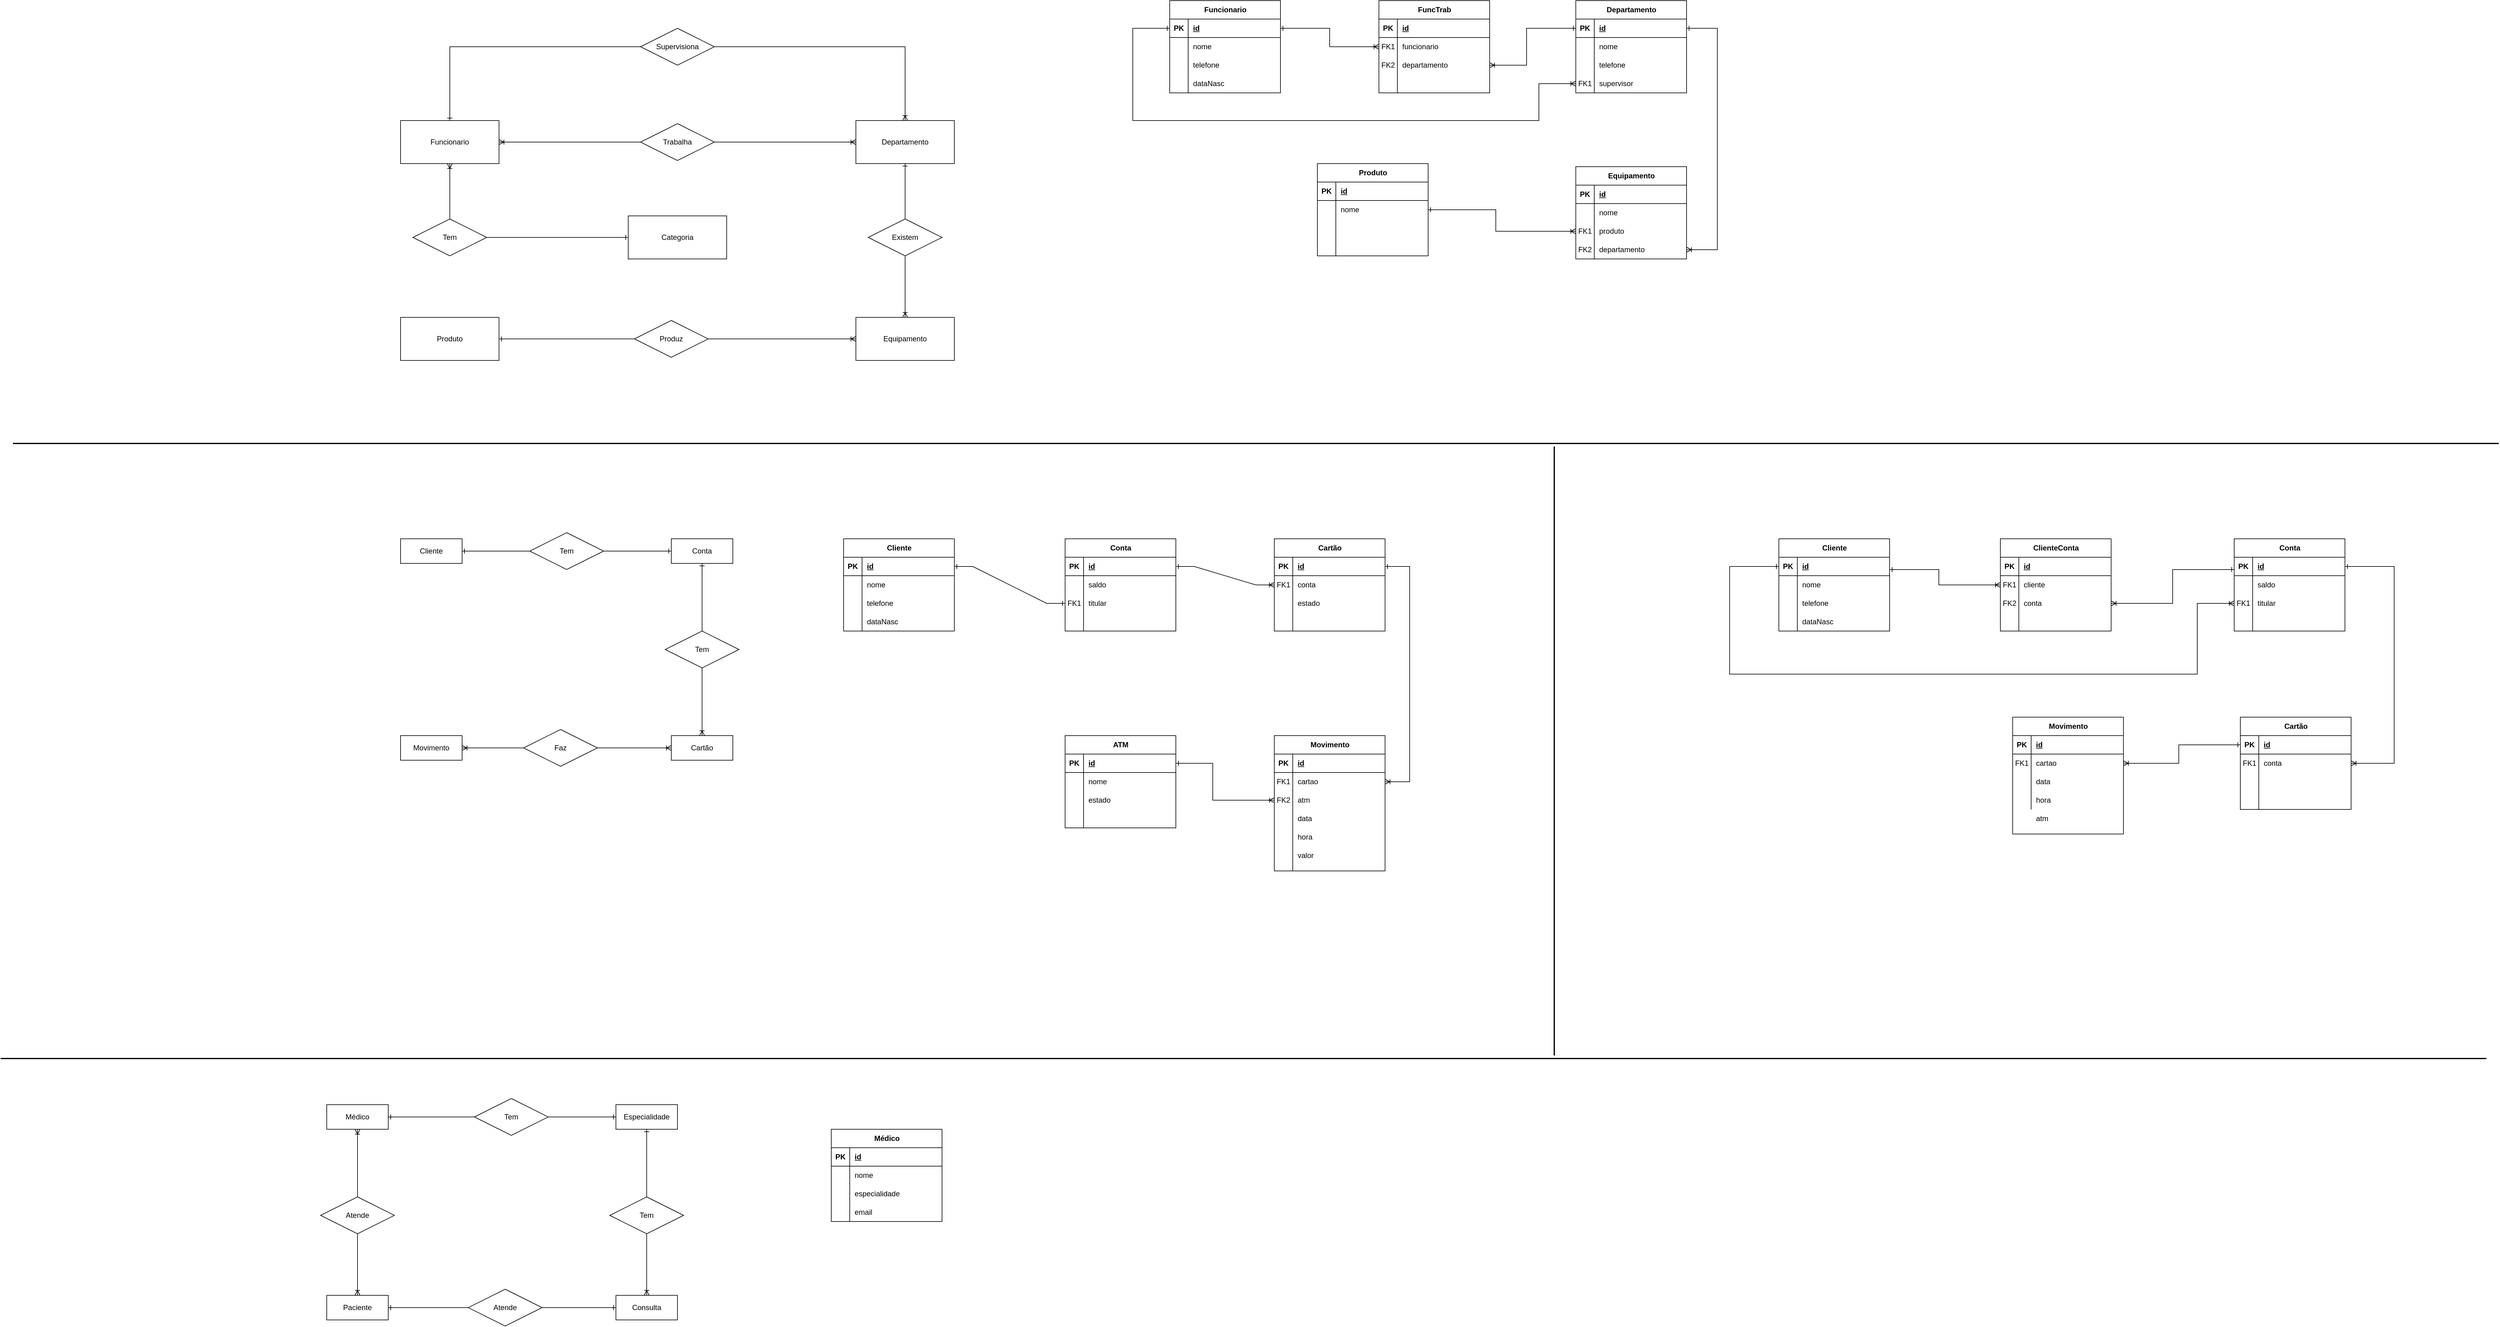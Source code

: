 <mxfile version="23.1.7" type="device">
  <diagram name="Página-1" id="VZlk9up-dA0_tyOoKfGq">
    <mxGraphModel dx="2234" dy="1572" grid="1" gridSize="10" guides="1" tooltips="1" connect="1" arrows="1" fold="1" page="0" pageScale="1" pageWidth="827" pageHeight="1169" math="0" shadow="0">
      <root>
        <mxCell id="0" />
        <mxCell id="1" parent="0" />
        <mxCell id="e-pKJi0huuznJ5cY6o9Z-13" value="Funcionario" style="html=1;align=center;verticalAlign=middle;dashed=0;whiteSpace=wrap;" parent="1" vertex="1">
          <mxGeometry x="-120" y="-600" width="160" height="70" as="geometry" />
        </mxCell>
        <mxCell id="e-pKJi0huuznJ5cY6o9Z-14" value="Departamento" style="html=1;align=center;verticalAlign=middle;dashed=0;whiteSpace=wrap;" parent="1" vertex="1">
          <mxGeometry x="620" y="-600" width="160" height="70" as="geometry" />
        </mxCell>
        <mxCell id="e-pKJi0huuznJ5cY6o9Z-16" value="Equipamento" style="html=1;align=center;verticalAlign=middle;dashed=0;whiteSpace=wrap;" parent="1" vertex="1">
          <mxGeometry x="620" y="-280" width="160" height="70" as="geometry" />
        </mxCell>
        <mxCell id="e-pKJi0huuznJ5cY6o9Z-17" value="Produto" style="html=1;align=center;verticalAlign=middle;dashed=0;whiteSpace=wrap;" parent="1" vertex="1">
          <mxGeometry x="-120" y="-280" width="160" height="70" as="geometry" />
        </mxCell>
        <mxCell id="e-pKJi0huuznJ5cY6o9Z-23" value="" style="endArrow=none;html=1;rounded=0;exitX=1;exitY=0.5;exitDx=0;exitDy=0;startArrow=ERoneToMany;startFill=0;entryX=0;entryY=0.5;entryDx=0;entryDy=0;" parent="1" source="e-pKJi0huuznJ5cY6o9Z-13" target="e-pKJi0huuznJ5cY6o9Z-82" edge="1">
          <mxGeometry width="50" height="50" relative="1" as="geometry">
            <mxPoint x="390" y="-250" as="sourcePoint" />
            <mxPoint x="259.95" y="-565" as="targetPoint" />
          </mxGeometry>
        </mxCell>
        <mxCell id="e-pKJi0huuznJ5cY6o9Z-24" value="" style="endArrow=none;html=1;rounded=0;startArrow=ERoneToMany;startFill=0;exitX=0;exitY=0.5;exitDx=0;exitDy=0;entryX=1;entryY=0.5;entryDx=0;entryDy=0;" parent="1" source="e-pKJi0huuznJ5cY6o9Z-14" target="e-pKJi0huuznJ5cY6o9Z-82" edge="1">
          <mxGeometry width="50" height="50" relative="1" as="geometry">
            <mxPoint x="470" y="-480" as="sourcePoint" />
            <mxPoint x="403.05" y="-564.01" as="targetPoint" />
          </mxGeometry>
        </mxCell>
        <mxCell id="e-pKJi0huuznJ5cY6o9Z-27" value="" style="endArrow=none;html=1;rounded=0;startArrow=ERone;startFill=0;exitX=0.5;exitY=1;exitDx=0;exitDy=0;entryX=0.5;entryY=0;entryDx=0;entryDy=0;" parent="1" source="e-pKJi0huuznJ5cY6o9Z-14" target="e-pKJi0huuznJ5cY6o9Z-83" edge="1">
          <mxGeometry width="50" height="50" relative="1" as="geometry">
            <mxPoint x="390" y="-250" as="sourcePoint" />
            <mxPoint x="701.05" y="-436.04" as="targetPoint" />
          </mxGeometry>
        </mxCell>
        <mxCell id="e-pKJi0huuznJ5cY6o9Z-28" value="" style="endArrow=none;html=1;rounded=0;entryX=0.5;entryY=1;entryDx=0;entryDy=0;startArrow=ERoneToMany;startFill=0;" parent="1" source="e-pKJi0huuznJ5cY6o9Z-16" target="e-pKJi0huuznJ5cY6o9Z-83" edge="1">
          <mxGeometry width="50" height="50" relative="1" as="geometry">
            <mxPoint x="700" y="-265" as="sourcePoint" />
            <mxPoint x="700" y="-350" as="targetPoint" />
          </mxGeometry>
        </mxCell>
        <mxCell id="e-pKJi0huuznJ5cY6o9Z-32" value="" style="endArrow=none;html=1;rounded=0;startArrow=ERoneToMany;startFill=0;exitX=0;exitY=0.5;exitDx=0;exitDy=0;entryX=1;entryY=0.5;entryDx=0;entryDy=0;" parent="1" source="e-pKJi0huuznJ5cY6o9Z-16" target="e-pKJi0huuznJ5cY6o9Z-84" edge="1">
          <mxGeometry width="50" height="50" relative="1" as="geometry">
            <mxPoint x="390" y="-270" as="sourcePoint" />
            <mxPoint x="400" y="-245" as="targetPoint" />
          </mxGeometry>
        </mxCell>
        <mxCell id="e-pKJi0huuznJ5cY6o9Z-33" value="" style="endArrow=none;html=1;rounded=0;startArrow=ERone;startFill=0;exitX=1;exitY=0.5;exitDx=0;exitDy=0;entryX=0;entryY=0.5;entryDx=0;entryDy=0;" parent="1" source="e-pKJi0huuznJ5cY6o9Z-17" target="e-pKJi0huuznJ5cY6o9Z-84" edge="1">
          <mxGeometry width="50" height="50" relative="1" as="geometry">
            <mxPoint x="150" y="-260" as="sourcePoint" />
            <mxPoint x="250" y="-245" as="targetPoint" />
          </mxGeometry>
        </mxCell>
        <mxCell id="e-pKJi0huuznJ5cY6o9Z-77" value="Supervisiona" style="shape=rhombus;perimeter=rhombusPerimeter;whiteSpace=wrap;html=1;align=center;" parent="1" vertex="1">
          <mxGeometry x="270" y="-750" width="120" height="60" as="geometry" />
        </mxCell>
        <mxCell id="e-pKJi0huuznJ5cY6o9Z-79" value="" style="endArrow=none;html=1;rounded=0;entryX=0;entryY=0.5;entryDx=0;entryDy=0;startArrow=ERone;startFill=0;" parent="1" target="e-pKJi0huuznJ5cY6o9Z-77" edge="1">
          <mxGeometry width="50" height="50" relative="1" as="geometry">
            <mxPoint x="-40" y="-600" as="sourcePoint" />
            <mxPoint x="350" y="-520" as="targetPoint" />
            <Array as="points">
              <mxPoint x="-40" y="-720" />
            </Array>
          </mxGeometry>
        </mxCell>
        <mxCell id="e-pKJi0huuznJ5cY6o9Z-80" value="" style="endArrow=none;html=1;rounded=0;entryX=1;entryY=0.5;entryDx=0;entryDy=0;startArrow=ERoneToMany;startFill=0;" parent="1" target="e-pKJi0huuznJ5cY6o9Z-77" edge="1">
          <mxGeometry width="50" height="50" relative="1" as="geometry">
            <mxPoint x="700" y="-600" as="sourcePoint" />
            <mxPoint x="350" y="-520" as="targetPoint" />
            <Array as="points">
              <mxPoint x="700" y="-720" />
            </Array>
          </mxGeometry>
        </mxCell>
        <mxCell id="e-pKJi0huuznJ5cY6o9Z-82" value="Trabalha" style="shape=rhombus;perimeter=rhombusPerimeter;whiteSpace=wrap;html=1;align=center;" parent="1" vertex="1">
          <mxGeometry x="270" y="-595" width="120" height="60" as="geometry" />
        </mxCell>
        <mxCell id="e-pKJi0huuznJ5cY6o9Z-83" value="Existem" style="shape=rhombus;perimeter=rhombusPerimeter;whiteSpace=wrap;html=1;align=center;" parent="1" vertex="1">
          <mxGeometry x="640" y="-440" width="120" height="60" as="geometry" />
        </mxCell>
        <mxCell id="e-pKJi0huuznJ5cY6o9Z-84" value="Produz" style="shape=rhombus;perimeter=rhombusPerimeter;whiteSpace=wrap;html=1;align=center;" parent="1" vertex="1">
          <mxGeometry x="260" y="-275" width="120" height="60" as="geometry" />
        </mxCell>
        <mxCell id="e-pKJi0huuznJ5cY6o9Z-85" value="Tem" style="shape=rhombus;perimeter=rhombusPerimeter;whiteSpace=wrap;html=1;align=center;" parent="1" vertex="1">
          <mxGeometry x="-100" y="-440" width="120" height="60" as="geometry" />
        </mxCell>
        <mxCell id="e-pKJi0huuznJ5cY6o9Z-86" value="Categoria" style="html=1;align=center;verticalAlign=middle;dashed=0;whiteSpace=wrap;" parent="1" vertex="1">
          <mxGeometry x="250" y="-445" width="160" height="70" as="geometry" />
        </mxCell>
        <mxCell id="e-pKJi0huuznJ5cY6o9Z-87" value="" style="endArrow=none;html=1;rounded=0;exitX=0.5;exitY=1;exitDx=0;exitDy=0;entryX=0.5;entryY=0;entryDx=0;entryDy=0;startArrow=ERoneToMany;startFill=0;" parent="1" source="e-pKJi0huuznJ5cY6o9Z-13" target="e-pKJi0huuznJ5cY6o9Z-85" edge="1">
          <mxGeometry width="50" height="50" relative="1" as="geometry">
            <mxPoint x="300" y="-510" as="sourcePoint" />
            <mxPoint x="350" y="-560" as="targetPoint" />
          </mxGeometry>
        </mxCell>
        <mxCell id="e-pKJi0huuznJ5cY6o9Z-88" value="" style="endArrow=none;html=1;rounded=0;exitX=0;exitY=0.5;exitDx=0;exitDy=0;entryX=1;entryY=0.5;entryDx=0;entryDy=0;startArrow=ERone;startFill=0;" parent="1" source="e-pKJi0huuznJ5cY6o9Z-86" target="e-pKJi0huuznJ5cY6o9Z-85" edge="1">
          <mxGeometry width="50" height="50" relative="1" as="geometry">
            <mxPoint x="350" y="-560" as="sourcePoint" />
            <mxPoint x="300" y="-510" as="targetPoint" />
          </mxGeometry>
        </mxCell>
        <mxCell id="e-pKJi0huuznJ5cY6o9Z-114" value="Funcionario" style="shape=table;startSize=30;container=1;collapsible=1;childLayout=tableLayout;fixedRows=1;rowLines=0;fontStyle=1;align=center;resizeLast=1;html=1;" parent="1" vertex="1">
          <mxGeometry x="1130" y="-795" width="180" height="150" as="geometry" />
        </mxCell>
        <mxCell id="e-pKJi0huuznJ5cY6o9Z-115" value="" style="shape=tableRow;horizontal=0;startSize=0;swimlaneHead=0;swimlaneBody=0;fillColor=none;collapsible=0;dropTarget=0;points=[[0,0.5],[1,0.5]];portConstraint=eastwest;top=0;left=0;right=0;bottom=1;" parent="e-pKJi0huuznJ5cY6o9Z-114" vertex="1">
          <mxGeometry y="30" width="180" height="30" as="geometry" />
        </mxCell>
        <mxCell id="e-pKJi0huuznJ5cY6o9Z-116" value="PK" style="shape=partialRectangle;connectable=0;fillColor=none;top=0;left=0;bottom=0;right=0;fontStyle=1;overflow=hidden;whiteSpace=wrap;html=1;" parent="e-pKJi0huuznJ5cY6o9Z-115" vertex="1">
          <mxGeometry width="30" height="30" as="geometry">
            <mxRectangle width="30" height="30" as="alternateBounds" />
          </mxGeometry>
        </mxCell>
        <mxCell id="e-pKJi0huuznJ5cY6o9Z-117" value="id" style="shape=partialRectangle;connectable=0;fillColor=none;top=0;left=0;bottom=0;right=0;align=left;spacingLeft=6;fontStyle=5;overflow=hidden;whiteSpace=wrap;html=1;" parent="e-pKJi0huuznJ5cY6o9Z-115" vertex="1">
          <mxGeometry x="30" width="150" height="30" as="geometry">
            <mxRectangle width="150" height="30" as="alternateBounds" />
          </mxGeometry>
        </mxCell>
        <mxCell id="e-pKJi0huuznJ5cY6o9Z-118" value="" style="shape=tableRow;horizontal=0;startSize=0;swimlaneHead=0;swimlaneBody=0;fillColor=none;collapsible=0;dropTarget=0;points=[[0,0.5],[1,0.5]];portConstraint=eastwest;top=0;left=0;right=0;bottom=0;" parent="e-pKJi0huuznJ5cY6o9Z-114" vertex="1">
          <mxGeometry y="60" width="180" height="30" as="geometry" />
        </mxCell>
        <mxCell id="e-pKJi0huuznJ5cY6o9Z-119" value="" style="shape=partialRectangle;connectable=0;fillColor=none;top=0;left=0;bottom=0;right=0;editable=1;overflow=hidden;whiteSpace=wrap;html=1;" parent="e-pKJi0huuznJ5cY6o9Z-118" vertex="1">
          <mxGeometry width="30" height="30" as="geometry">
            <mxRectangle width="30" height="30" as="alternateBounds" />
          </mxGeometry>
        </mxCell>
        <mxCell id="e-pKJi0huuznJ5cY6o9Z-120" value="nome" style="shape=partialRectangle;connectable=0;fillColor=none;top=0;left=0;bottom=0;right=0;align=left;spacingLeft=6;overflow=hidden;whiteSpace=wrap;html=1;" parent="e-pKJi0huuznJ5cY6o9Z-118" vertex="1">
          <mxGeometry x="30" width="150" height="30" as="geometry">
            <mxRectangle width="150" height="30" as="alternateBounds" />
          </mxGeometry>
        </mxCell>
        <mxCell id="e-pKJi0huuznJ5cY6o9Z-121" value="" style="shape=tableRow;horizontal=0;startSize=0;swimlaneHead=0;swimlaneBody=0;fillColor=none;collapsible=0;dropTarget=0;points=[[0,0.5],[1,0.5]];portConstraint=eastwest;top=0;left=0;right=0;bottom=0;" parent="e-pKJi0huuznJ5cY6o9Z-114" vertex="1">
          <mxGeometry y="90" width="180" height="30" as="geometry" />
        </mxCell>
        <mxCell id="e-pKJi0huuznJ5cY6o9Z-122" value="" style="shape=partialRectangle;connectable=0;fillColor=none;top=0;left=0;bottom=0;right=0;editable=1;overflow=hidden;whiteSpace=wrap;html=1;" parent="e-pKJi0huuznJ5cY6o9Z-121" vertex="1">
          <mxGeometry width="30" height="30" as="geometry">
            <mxRectangle width="30" height="30" as="alternateBounds" />
          </mxGeometry>
        </mxCell>
        <mxCell id="e-pKJi0huuznJ5cY6o9Z-123" value="telefone" style="shape=partialRectangle;connectable=0;fillColor=none;top=0;left=0;bottom=0;right=0;align=left;spacingLeft=6;overflow=hidden;whiteSpace=wrap;html=1;" parent="e-pKJi0huuznJ5cY6o9Z-121" vertex="1">
          <mxGeometry x="30" width="150" height="30" as="geometry">
            <mxRectangle width="150" height="30" as="alternateBounds" />
          </mxGeometry>
        </mxCell>
        <mxCell id="e-pKJi0huuznJ5cY6o9Z-124" value="" style="shape=tableRow;horizontal=0;startSize=0;swimlaneHead=0;swimlaneBody=0;fillColor=none;collapsible=0;dropTarget=0;points=[[0,0.5],[1,0.5]];portConstraint=eastwest;top=0;left=0;right=0;bottom=0;" parent="e-pKJi0huuznJ5cY6o9Z-114" vertex="1">
          <mxGeometry y="120" width="180" height="30" as="geometry" />
        </mxCell>
        <mxCell id="e-pKJi0huuznJ5cY6o9Z-125" value="" style="shape=partialRectangle;connectable=0;fillColor=none;top=0;left=0;bottom=0;right=0;editable=1;overflow=hidden;whiteSpace=wrap;html=1;" parent="e-pKJi0huuznJ5cY6o9Z-124" vertex="1">
          <mxGeometry width="30" height="30" as="geometry">
            <mxRectangle width="30" height="30" as="alternateBounds" />
          </mxGeometry>
        </mxCell>
        <mxCell id="e-pKJi0huuznJ5cY6o9Z-126" value="dataNasc" style="shape=partialRectangle;connectable=0;fillColor=none;top=0;left=0;bottom=0;right=0;align=left;spacingLeft=6;overflow=hidden;whiteSpace=wrap;html=1;" parent="e-pKJi0huuznJ5cY6o9Z-124" vertex="1">
          <mxGeometry x="30" width="150" height="30" as="geometry">
            <mxRectangle width="150" height="30" as="alternateBounds" />
          </mxGeometry>
        </mxCell>
        <mxCell id="e-pKJi0huuznJ5cY6o9Z-127" value="FuncTrab" style="shape=table;startSize=30;container=1;collapsible=1;childLayout=tableLayout;fixedRows=1;rowLines=0;fontStyle=1;align=center;resizeLast=1;html=1;" parent="1" vertex="1">
          <mxGeometry x="1470" y="-795" width="180" height="150" as="geometry" />
        </mxCell>
        <mxCell id="e-pKJi0huuznJ5cY6o9Z-128" value="" style="shape=tableRow;horizontal=0;startSize=0;swimlaneHead=0;swimlaneBody=0;fillColor=none;collapsible=0;dropTarget=0;points=[[0,0.5],[1,0.5]];portConstraint=eastwest;top=0;left=0;right=0;bottom=1;" parent="e-pKJi0huuznJ5cY6o9Z-127" vertex="1">
          <mxGeometry y="30" width="180" height="30" as="geometry" />
        </mxCell>
        <mxCell id="e-pKJi0huuznJ5cY6o9Z-129" value="PK" style="shape=partialRectangle;connectable=0;fillColor=none;top=0;left=0;bottom=0;right=0;fontStyle=1;overflow=hidden;whiteSpace=wrap;html=1;" parent="e-pKJi0huuznJ5cY6o9Z-128" vertex="1">
          <mxGeometry width="30" height="30" as="geometry">
            <mxRectangle width="30" height="30" as="alternateBounds" />
          </mxGeometry>
        </mxCell>
        <mxCell id="e-pKJi0huuznJ5cY6o9Z-130" value="id" style="shape=partialRectangle;connectable=0;fillColor=none;top=0;left=0;bottom=0;right=0;align=left;spacingLeft=6;fontStyle=5;overflow=hidden;whiteSpace=wrap;html=1;" parent="e-pKJi0huuznJ5cY6o9Z-128" vertex="1">
          <mxGeometry x="30" width="150" height="30" as="geometry">
            <mxRectangle width="150" height="30" as="alternateBounds" />
          </mxGeometry>
        </mxCell>
        <mxCell id="e-pKJi0huuznJ5cY6o9Z-131" value="" style="shape=tableRow;horizontal=0;startSize=0;swimlaneHead=0;swimlaneBody=0;fillColor=none;collapsible=0;dropTarget=0;points=[[0,0.5],[1,0.5]];portConstraint=eastwest;top=0;left=0;right=0;bottom=0;" parent="e-pKJi0huuznJ5cY6o9Z-127" vertex="1">
          <mxGeometry y="60" width="180" height="30" as="geometry" />
        </mxCell>
        <mxCell id="e-pKJi0huuznJ5cY6o9Z-132" value="FK1" style="shape=partialRectangle;connectable=0;fillColor=none;top=0;left=0;bottom=0;right=0;editable=1;overflow=hidden;whiteSpace=wrap;html=1;" parent="e-pKJi0huuznJ5cY6o9Z-131" vertex="1">
          <mxGeometry width="30" height="30" as="geometry">
            <mxRectangle width="30" height="30" as="alternateBounds" />
          </mxGeometry>
        </mxCell>
        <mxCell id="e-pKJi0huuznJ5cY6o9Z-133" value="funcionario" style="shape=partialRectangle;connectable=0;fillColor=none;top=0;left=0;bottom=0;right=0;align=left;spacingLeft=6;overflow=hidden;whiteSpace=wrap;html=1;" parent="e-pKJi0huuznJ5cY6o9Z-131" vertex="1">
          <mxGeometry x="30" width="150" height="30" as="geometry">
            <mxRectangle width="150" height="30" as="alternateBounds" />
          </mxGeometry>
        </mxCell>
        <mxCell id="e-pKJi0huuznJ5cY6o9Z-134" value="" style="shape=tableRow;horizontal=0;startSize=0;swimlaneHead=0;swimlaneBody=0;fillColor=none;collapsible=0;dropTarget=0;points=[[0,0.5],[1,0.5]];portConstraint=eastwest;top=0;left=0;right=0;bottom=0;" parent="e-pKJi0huuznJ5cY6o9Z-127" vertex="1">
          <mxGeometry y="90" width="180" height="30" as="geometry" />
        </mxCell>
        <mxCell id="e-pKJi0huuznJ5cY6o9Z-135" value="FK2" style="shape=partialRectangle;connectable=0;fillColor=none;top=0;left=0;bottom=0;right=0;editable=1;overflow=hidden;whiteSpace=wrap;html=1;" parent="e-pKJi0huuznJ5cY6o9Z-134" vertex="1">
          <mxGeometry width="30" height="30" as="geometry">
            <mxRectangle width="30" height="30" as="alternateBounds" />
          </mxGeometry>
        </mxCell>
        <mxCell id="e-pKJi0huuznJ5cY6o9Z-136" value="departamento" style="shape=partialRectangle;connectable=0;fillColor=none;top=0;left=0;bottom=0;right=0;align=left;spacingLeft=6;overflow=hidden;whiteSpace=wrap;html=1;" parent="e-pKJi0huuznJ5cY6o9Z-134" vertex="1">
          <mxGeometry x="30" width="150" height="30" as="geometry">
            <mxRectangle width="150" height="30" as="alternateBounds" />
          </mxGeometry>
        </mxCell>
        <mxCell id="e-pKJi0huuznJ5cY6o9Z-137" value="" style="shape=tableRow;horizontal=0;startSize=0;swimlaneHead=0;swimlaneBody=0;fillColor=none;collapsible=0;dropTarget=0;points=[[0,0.5],[1,0.5]];portConstraint=eastwest;top=0;left=0;right=0;bottom=0;" parent="e-pKJi0huuznJ5cY6o9Z-127" vertex="1">
          <mxGeometry y="120" width="180" height="30" as="geometry" />
        </mxCell>
        <mxCell id="e-pKJi0huuznJ5cY6o9Z-138" value="" style="shape=partialRectangle;connectable=0;fillColor=none;top=0;left=0;bottom=0;right=0;editable=1;overflow=hidden;whiteSpace=wrap;html=1;" parent="e-pKJi0huuznJ5cY6o9Z-137" vertex="1">
          <mxGeometry width="30" height="30" as="geometry">
            <mxRectangle width="30" height="30" as="alternateBounds" />
          </mxGeometry>
        </mxCell>
        <mxCell id="e-pKJi0huuznJ5cY6o9Z-139" value="" style="shape=partialRectangle;connectable=0;fillColor=none;top=0;left=0;bottom=0;right=0;align=left;spacingLeft=6;overflow=hidden;whiteSpace=wrap;html=1;" parent="e-pKJi0huuznJ5cY6o9Z-137" vertex="1">
          <mxGeometry x="30" width="150" height="30" as="geometry">
            <mxRectangle width="150" height="30" as="alternateBounds" />
          </mxGeometry>
        </mxCell>
        <mxCell id="e-pKJi0huuznJ5cY6o9Z-140" value="Departamento" style="shape=table;startSize=30;container=1;collapsible=1;childLayout=tableLayout;fixedRows=1;rowLines=0;fontStyle=1;align=center;resizeLast=1;html=1;" parent="1" vertex="1">
          <mxGeometry x="1790" y="-795" width="180" height="150" as="geometry" />
        </mxCell>
        <mxCell id="e-pKJi0huuznJ5cY6o9Z-141" value="" style="shape=tableRow;horizontal=0;startSize=0;swimlaneHead=0;swimlaneBody=0;fillColor=none;collapsible=0;dropTarget=0;points=[[0,0.5],[1,0.5]];portConstraint=eastwest;top=0;left=0;right=0;bottom=1;" parent="e-pKJi0huuznJ5cY6o9Z-140" vertex="1">
          <mxGeometry y="30" width="180" height="30" as="geometry" />
        </mxCell>
        <mxCell id="e-pKJi0huuznJ5cY6o9Z-142" value="PK" style="shape=partialRectangle;connectable=0;fillColor=none;top=0;left=0;bottom=0;right=0;fontStyle=1;overflow=hidden;whiteSpace=wrap;html=1;" parent="e-pKJi0huuznJ5cY6o9Z-141" vertex="1">
          <mxGeometry width="30" height="30" as="geometry">
            <mxRectangle width="30" height="30" as="alternateBounds" />
          </mxGeometry>
        </mxCell>
        <mxCell id="e-pKJi0huuznJ5cY6o9Z-143" value="id" style="shape=partialRectangle;connectable=0;fillColor=none;top=0;left=0;bottom=0;right=0;align=left;spacingLeft=6;fontStyle=5;overflow=hidden;whiteSpace=wrap;html=1;" parent="e-pKJi0huuznJ5cY6o9Z-141" vertex="1">
          <mxGeometry x="30" width="150" height="30" as="geometry">
            <mxRectangle width="150" height="30" as="alternateBounds" />
          </mxGeometry>
        </mxCell>
        <mxCell id="e-pKJi0huuznJ5cY6o9Z-144" value="" style="shape=tableRow;horizontal=0;startSize=0;swimlaneHead=0;swimlaneBody=0;fillColor=none;collapsible=0;dropTarget=0;points=[[0,0.5],[1,0.5]];portConstraint=eastwest;top=0;left=0;right=0;bottom=0;" parent="e-pKJi0huuznJ5cY6o9Z-140" vertex="1">
          <mxGeometry y="60" width="180" height="30" as="geometry" />
        </mxCell>
        <mxCell id="e-pKJi0huuznJ5cY6o9Z-145" value="" style="shape=partialRectangle;connectable=0;fillColor=none;top=0;left=0;bottom=0;right=0;editable=1;overflow=hidden;whiteSpace=wrap;html=1;" parent="e-pKJi0huuznJ5cY6o9Z-144" vertex="1">
          <mxGeometry width="30" height="30" as="geometry">
            <mxRectangle width="30" height="30" as="alternateBounds" />
          </mxGeometry>
        </mxCell>
        <mxCell id="e-pKJi0huuznJ5cY6o9Z-146" value="nome" style="shape=partialRectangle;connectable=0;fillColor=none;top=0;left=0;bottom=0;right=0;align=left;spacingLeft=6;overflow=hidden;whiteSpace=wrap;html=1;" parent="e-pKJi0huuznJ5cY6o9Z-144" vertex="1">
          <mxGeometry x="30" width="150" height="30" as="geometry">
            <mxRectangle width="150" height="30" as="alternateBounds" />
          </mxGeometry>
        </mxCell>
        <mxCell id="e-pKJi0huuznJ5cY6o9Z-147" value="" style="shape=tableRow;horizontal=0;startSize=0;swimlaneHead=0;swimlaneBody=0;fillColor=none;collapsible=0;dropTarget=0;points=[[0,0.5],[1,0.5]];portConstraint=eastwest;top=0;left=0;right=0;bottom=0;" parent="e-pKJi0huuznJ5cY6o9Z-140" vertex="1">
          <mxGeometry y="90" width="180" height="30" as="geometry" />
        </mxCell>
        <mxCell id="e-pKJi0huuznJ5cY6o9Z-148" value="" style="shape=partialRectangle;connectable=0;fillColor=none;top=0;left=0;bottom=0;right=0;editable=1;overflow=hidden;whiteSpace=wrap;html=1;" parent="e-pKJi0huuznJ5cY6o9Z-147" vertex="1">
          <mxGeometry width="30" height="30" as="geometry">
            <mxRectangle width="30" height="30" as="alternateBounds" />
          </mxGeometry>
        </mxCell>
        <mxCell id="e-pKJi0huuznJ5cY6o9Z-149" value="telefone" style="shape=partialRectangle;connectable=0;fillColor=none;top=0;left=0;bottom=0;right=0;align=left;spacingLeft=6;overflow=hidden;whiteSpace=wrap;html=1;" parent="e-pKJi0huuznJ5cY6o9Z-147" vertex="1">
          <mxGeometry x="30" width="150" height="30" as="geometry">
            <mxRectangle width="150" height="30" as="alternateBounds" />
          </mxGeometry>
        </mxCell>
        <mxCell id="e-pKJi0huuznJ5cY6o9Z-150" value="" style="shape=tableRow;horizontal=0;startSize=0;swimlaneHead=0;swimlaneBody=0;fillColor=none;collapsible=0;dropTarget=0;points=[[0,0.5],[1,0.5]];portConstraint=eastwest;top=0;left=0;right=0;bottom=0;" parent="e-pKJi0huuznJ5cY6o9Z-140" vertex="1">
          <mxGeometry y="120" width="180" height="30" as="geometry" />
        </mxCell>
        <mxCell id="e-pKJi0huuznJ5cY6o9Z-151" value="FK1" style="shape=partialRectangle;connectable=0;fillColor=none;top=0;left=0;bottom=0;right=0;editable=1;overflow=hidden;whiteSpace=wrap;html=1;" parent="e-pKJi0huuznJ5cY6o9Z-150" vertex="1">
          <mxGeometry width="30" height="30" as="geometry">
            <mxRectangle width="30" height="30" as="alternateBounds" />
          </mxGeometry>
        </mxCell>
        <mxCell id="e-pKJi0huuznJ5cY6o9Z-152" value="supervisor" style="shape=partialRectangle;connectable=0;fillColor=none;top=0;left=0;bottom=0;right=0;align=left;spacingLeft=6;overflow=hidden;whiteSpace=wrap;html=1;" parent="e-pKJi0huuznJ5cY6o9Z-150" vertex="1">
          <mxGeometry x="30" width="150" height="30" as="geometry">
            <mxRectangle width="150" height="30" as="alternateBounds" />
          </mxGeometry>
        </mxCell>
        <mxCell id="e-pKJi0huuznJ5cY6o9Z-155" value="Equipamento" style="shape=table;startSize=30;container=1;collapsible=1;childLayout=tableLayout;fixedRows=1;rowLines=0;fontStyle=1;align=center;resizeLast=1;html=1;" parent="1" vertex="1">
          <mxGeometry x="1790" y="-525" width="180" height="150" as="geometry" />
        </mxCell>
        <mxCell id="e-pKJi0huuznJ5cY6o9Z-156" value="" style="shape=tableRow;horizontal=0;startSize=0;swimlaneHead=0;swimlaneBody=0;fillColor=none;collapsible=0;dropTarget=0;points=[[0,0.5],[1,0.5]];portConstraint=eastwest;top=0;left=0;right=0;bottom=1;" parent="e-pKJi0huuznJ5cY6o9Z-155" vertex="1">
          <mxGeometry y="30" width="180" height="30" as="geometry" />
        </mxCell>
        <mxCell id="e-pKJi0huuznJ5cY6o9Z-157" value="PK" style="shape=partialRectangle;connectable=0;fillColor=none;top=0;left=0;bottom=0;right=0;fontStyle=1;overflow=hidden;whiteSpace=wrap;html=1;" parent="e-pKJi0huuznJ5cY6o9Z-156" vertex="1">
          <mxGeometry width="30" height="30" as="geometry">
            <mxRectangle width="30" height="30" as="alternateBounds" />
          </mxGeometry>
        </mxCell>
        <mxCell id="e-pKJi0huuznJ5cY6o9Z-158" value="id" style="shape=partialRectangle;connectable=0;fillColor=none;top=0;left=0;bottom=0;right=0;align=left;spacingLeft=6;fontStyle=5;overflow=hidden;whiteSpace=wrap;html=1;" parent="e-pKJi0huuznJ5cY6o9Z-156" vertex="1">
          <mxGeometry x="30" width="150" height="30" as="geometry">
            <mxRectangle width="150" height="30" as="alternateBounds" />
          </mxGeometry>
        </mxCell>
        <mxCell id="e-pKJi0huuznJ5cY6o9Z-159" value="" style="shape=tableRow;horizontal=0;startSize=0;swimlaneHead=0;swimlaneBody=0;fillColor=none;collapsible=0;dropTarget=0;points=[[0,0.5],[1,0.5]];portConstraint=eastwest;top=0;left=0;right=0;bottom=0;" parent="e-pKJi0huuznJ5cY6o9Z-155" vertex="1">
          <mxGeometry y="60" width="180" height="30" as="geometry" />
        </mxCell>
        <mxCell id="e-pKJi0huuznJ5cY6o9Z-160" value="" style="shape=partialRectangle;connectable=0;fillColor=none;top=0;left=0;bottom=0;right=0;editable=1;overflow=hidden;whiteSpace=wrap;html=1;" parent="e-pKJi0huuznJ5cY6o9Z-159" vertex="1">
          <mxGeometry width="30" height="30" as="geometry">
            <mxRectangle width="30" height="30" as="alternateBounds" />
          </mxGeometry>
        </mxCell>
        <mxCell id="e-pKJi0huuznJ5cY6o9Z-161" value="nome" style="shape=partialRectangle;connectable=0;fillColor=none;top=0;left=0;bottom=0;right=0;align=left;spacingLeft=6;overflow=hidden;whiteSpace=wrap;html=1;" parent="e-pKJi0huuznJ5cY6o9Z-159" vertex="1">
          <mxGeometry x="30" width="150" height="30" as="geometry">
            <mxRectangle width="150" height="30" as="alternateBounds" />
          </mxGeometry>
        </mxCell>
        <mxCell id="e-pKJi0huuznJ5cY6o9Z-162" value="" style="shape=tableRow;horizontal=0;startSize=0;swimlaneHead=0;swimlaneBody=0;fillColor=none;collapsible=0;dropTarget=0;points=[[0,0.5],[1,0.5]];portConstraint=eastwest;top=0;left=0;right=0;bottom=0;" parent="e-pKJi0huuznJ5cY6o9Z-155" vertex="1">
          <mxGeometry y="90" width="180" height="30" as="geometry" />
        </mxCell>
        <mxCell id="e-pKJi0huuznJ5cY6o9Z-163" value="FK1" style="shape=partialRectangle;connectable=0;fillColor=none;top=0;left=0;bottom=0;right=0;editable=1;overflow=hidden;whiteSpace=wrap;html=1;" parent="e-pKJi0huuznJ5cY6o9Z-162" vertex="1">
          <mxGeometry width="30" height="30" as="geometry">
            <mxRectangle width="30" height="30" as="alternateBounds" />
          </mxGeometry>
        </mxCell>
        <mxCell id="e-pKJi0huuznJ5cY6o9Z-164" value="produto" style="shape=partialRectangle;connectable=0;fillColor=none;top=0;left=0;bottom=0;right=0;align=left;spacingLeft=6;overflow=hidden;whiteSpace=wrap;html=1;" parent="e-pKJi0huuznJ5cY6o9Z-162" vertex="1">
          <mxGeometry x="30" width="150" height="30" as="geometry">
            <mxRectangle width="150" height="30" as="alternateBounds" />
          </mxGeometry>
        </mxCell>
        <mxCell id="e-pKJi0huuznJ5cY6o9Z-165" value="" style="shape=tableRow;horizontal=0;startSize=0;swimlaneHead=0;swimlaneBody=0;fillColor=none;collapsible=0;dropTarget=0;points=[[0,0.5],[1,0.5]];portConstraint=eastwest;top=0;left=0;right=0;bottom=0;" parent="e-pKJi0huuznJ5cY6o9Z-155" vertex="1">
          <mxGeometry y="120" width="180" height="30" as="geometry" />
        </mxCell>
        <mxCell id="e-pKJi0huuznJ5cY6o9Z-166" value="FK2" style="shape=partialRectangle;connectable=0;fillColor=none;top=0;left=0;bottom=0;right=0;editable=1;overflow=hidden;whiteSpace=wrap;html=1;" parent="e-pKJi0huuznJ5cY6o9Z-165" vertex="1">
          <mxGeometry width="30" height="30" as="geometry">
            <mxRectangle width="30" height="30" as="alternateBounds" />
          </mxGeometry>
        </mxCell>
        <mxCell id="e-pKJi0huuznJ5cY6o9Z-167" value="departamento" style="shape=partialRectangle;connectable=0;fillColor=none;top=0;left=0;bottom=0;right=0;align=left;spacingLeft=6;overflow=hidden;whiteSpace=wrap;html=1;" parent="e-pKJi0huuznJ5cY6o9Z-165" vertex="1">
          <mxGeometry x="30" width="150" height="30" as="geometry">
            <mxRectangle width="150" height="30" as="alternateBounds" />
          </mxGeometry>
        </mxCell>
        <mxCell id="e-pKJi0huuznJ5cY6o9Z-169" value="Produto" style="shape=table;startSize=30;container=1;collapsible=1;childLayout=tableLayout;fixedRows=1;rowLines=0;fontStyle=1;align=center;resizeLast=1;html=1;" parent="1" vertex="1">
          <mxGeometry x="1370" y="-530" width="180" height="150" as="geometry" />
        </mxCell>
        <mxCell id="e-pKJi0huuznJ5cY6o9Z-170" value="" style="shape=tableRow;horizontal=0;startSize=0;swimlaneHead=0;swimlaneBody=0;fillColor=none;collapsible=0;dropTarget=0;points=[[0,0.5],[1,0.5]];portConstraint=eastwest;top=0;left=0;right=0;bottom=1;" parent="e-pKJi0huuznJ5cY6o9Z-169" vertex="1">
          <mxGeometry y="30" width="180" height="30" as="geometry" />
        </mxCell>
        <mxCell id="e-pKJi0huuznJ5cY6o9Z-171" value="PK" style="shape=partialRectangle;connectable=0;fillColor=none;top=0;left=0;bottom=0;right=0;fontStyle=1;overflow=hidden;whiteSpace=wrap;html=1;" parent="e-pKJi0huuznJ5cY6o9Z-170" vertex="1">
          <mxGeometry width="30" height="30" as="geometry">
            <mxRectangle width="30" height="30" as="alternateBounds" />
          </mxGeometry>
        </mxCell>
        <mxCell id="e-pKJi0huuznJ5cY6o9Z-172" value="id" style="shape=partialRectangle;connectable=0;fillColor=none;top=0;left=0;bottom=0;right=0;align=left;spacingLeft=6;fontStyle=5;overflow=hidden;whiteSpace=wrap;html=1;" parent="e-pKJi0huuznJ5cY6o9Z-170" vertex="1">
          <mxGeometry x="30" width="150" height="30" as="geometry">
            <mxRectangle width="150" height="30" as="alternateBounds" />
          </mxGeometry>
        </mxCell>
        <mxCell id="e-pKJi0huuznJ5cY6o9Z-173" value="" style="shape=tableRow;horizontal=0;startSize=0;swimlaneHead=0;swimlaneBody=0;fillColor=none;collapsible=0;dropTarget=0;points=[[0,0.5],[1,0.5]];portConstraint=eastwest;top=0;left=0;right=0;bottom=0;" parent="e-pKJi0huuznJ5cY6o9Z-169" vertex="1">
          <mxGeometry y="60" width="180" height="30" as="geometry" />
        </mxCell>
        <mxCell id="e-pKJi0huuznJ5cY6o9Z-174" value="" style="shape=partialRectangle;connectable=0;fillColor=none;top=0;left=0;bottom=0;right=0;editable=1;overflow=hidden;whiteSpace=wrap;html=1;" parent="e-pKJi0huuznJ5cY6o9Z-173" vertex="1">
          <mxGeometry width="30" height="30" as="geometry">
            <mxRectangle width="30" height="30" as="alternateBounds" />
          </mxGeometry>
        </mxCell>
        <mxCell id="e-pKJi0huuznJ5cY6o9Z-175" value="nome" style="shape=partialRectangle;connectable=0;fillColor=none;top=0;left=0;bottom=0;right=0;align=left;spacingLeft=6;overflow=hidden;whiteSpace=wrap;html=1;" parent="e-pKJi0huuznJ5cY6o9Z-173" vertex="1">
          <mxGeometry x="30" width="150" height="30" as="geometry">
            <mxRectangle width="150" height="30" as="alternateBounds" />
          </mxGeometry>
        </mxCell>
        <mxCell id="e-pKJi0huuznJ5cY6o9Z-176" value="" style="shape=tableRow;horizontal=0;startSize=0;swimlaneHead=0;swimlaneBody=0;fillColor=none;collapsible=0;dropTarget=0;points=[[0,0.5],[1,0.5]];portConstraint=eastwest;top=0;left=0;right=0;bottom=0;" parent="e-pKJi0huuznJ5cY6o9Z-169" vertex="1">
          <mxGeometry y="90" width="180" height="30" as="geometry" />
        </mxCell>
        <mxCell id="e-pKJi0huuznJ5cY6o9Z-177" value="" style="shape=partialRectangle;connectable=0;fillColor=none;top=0;left=0;bottom=0;right=0;editable=1;overflow=hidden;whiteSpace=wrap;html=1;" parent="e-pKJi0huuznJ5cY6o9Z-176" vertex="1">
          <mxGeometry width="30" height="30" as="geometry">
            <mxRectangle width="30" height="30" as="alternateBounds" />
          </mxGeometry>
        </mxCell>
        <mxCell id="e-pKJi0huuznJ5cY6o9Z-178" value="" style="shape=partialRectangle;connectable=0;fillColor=none;top=0;left=0;bottom=0;right=0;align=left;spacingLeft=6;overflow=hidden;whiteSpace=wrap;html=1;" parent="e-pKJi0huuznJ5cY6o9Z-176" vertex="1">
          <mxGeometry x="30" width="150" height="30" as="geometry">
            <mxRectangle width="150" height="30" as="alternateBounds" />
          </mxGeometry>
        </mxCell>
        <mxCell id="e-pKJi0huuznJ5cY6o9Z-179" value="" style="shape=tableRow;horizontal=0;startSize=0;swimlaneHead=0;swimlaneBody=0;fillColor=none;collapsible=0;dropTarget=0;points=[[0,0.5],[1,0.5]];portConstraint=eastwest;top=0;left=0;right=0;bottom=0;" parent="e-pKJi0huuznJ5cY6o9Z-169" vertex="1">
          <mxGeometry y="120" width="180" height="30" as="geometry" />
        </mxCell>
        <mxCell id="e-pKJi0huuznJ5cY6o9Z-180" value="" style="shape=partialRectangle;connectable=0;fillColor=none;top=0;left=0;bottom=0;right=0;editable=1;overflow=hidden;whiteSpace=wrap;html=1;" parent="e-pKJi0huuznJ5cY6o9Z-179" vertex="1">
          <mxGeometry width="30" height="30" as="geometry">
            <mxRectangle width="30" height="30" as="alternateBounds" />
          </mxGeometry>
        </mxCell>
        <mxCell id="e-pKJi0huuznJ5cY6o9Z-181" value="" style="shape=partialRectangle;connectable=0;fillColor=none;top=0;left=0;bottom=0;right=0;align=left;spacingLeft=6;overflow=hidden;whiteSpace=wrap;html=1;" parent="e-pKJi0huuznJ5cY6o9Z-179" vertex="1">
          <mxGeometry x="30" width="150" height="30" as="geometry">
            <mxRectangle width="150" height="30" as="alternateBounds" />
          </mxGeometry>
        </mxCell>
        <mxCell id="e-pKJi0huuznJ5cY6o9Z-113" value="" style="endArrow=ERone;html=1;rounded=0;exitX=0;exitY=0.5;exitDx=0;exitDy=0;entryX=1;entryY=0.5;entryDx=0;entryDy=0;startArrow=ERoneToMany;startFill=0;endFill=0;" parent="1" source="e-pKJi0huuznJ5cY6o9Z-131" target="e-pKJi0huuznJ5cY6o9Z-115" edge="1">
          <mxGeometry width="50" height="50" relative="1" as="geometry">
            <mxPoint x="1468.08" y="-688.03" as="sourcePoint" />
            <mxPoint x="1330" y="-721" as="targetPoint" />
            <Array as="points">
              <mxPoint x="1390" y="-720" />
              <mxPoint x="1390" y="-750" />
            </Array>
          </mxGeometry>
        </mxCell>
        <mxCell id="e-pKJi0huuznJ5cY6o9Z-154" value="" style="endArrow=ERoneToMany;html=1;rounded=0;exitX=0;exitY=0.5;exitDx=0;exitDy=0;entryX=1;entryY=0.5;entryDx=0;entryDy=0;endFill=0;startArrow=ERone;startFill=0;" parent="1" source="e-pKJi0huuznJ5cY6o9Z-141" target="e-pKJi0huuznJ5cY6o9Z-134" edge="1">
          <mxGeometry width="50" height="50" relative="1" as="geometry">
            <mxPoint x="1770" y="-630" as="sourcePoint" />
            <mxPoint x="1720" y="-580" as="targetPoint" />
            <Array as="points">
              <mxPoint x="1710" y="-750" />
              <mxPoint x="1710" y="-690" />
            </Array>
          </mxGeometry>
        </mxCell>
        <mxCell id="e-pKJi0huuznJ5cY6o9Z-168" value="" style="endArrow=ERoneToMany;html=1;rounded=0;exitX=1;exitY=0.5;exitDx=0;exitDy=0;entryX=1;entryY=0.5;entryDx=0;entryDy=0;startArrow=ERone;startFill=0;endFill=0;" parent="1" source="e-pKJi0huuznJ5cY6o9Z-141" target="e-pKJi0huuznJ5cY6o9Z-165" edge="1">
          <mxGeometry width="50" height="50" relative="1" as="geometry">
            <mxPoint x="1770" y="-630" as="sourcePoint" />
            <mxPoint x="1720" y="-580" as="targetPoint" />
            <Array as="points">
              <mxPoint x="2020" y="-750" />
              <mxPoint x="2020" y="-390" />
            </Array>
          </mxGeometry>
        </mxCell>
        <mxCell id="e-pKJi0huuznJ5cY6o9Z-182" value="" style="endArrow=ERone;html=1;rounded=0;entryX=1;entryY=0.5;entryDx=0;entryDy=0;exitX=0;exitY=0.5;exitDx=0;exitDy=0;startArrow=ERoneToMany;startFill=0;endFill=0;" parent="1" source="e-pKJi0huuznJ5cY6o9Z-162" target="e-pKJi0huuznJ5cY6o9Z-173" edge="1">
          <mxGeometry width="50" height="50" relative="1" as="geometry">
            <mxPoint x="1770" y="-630" as="sourcePoint" />
            <mxPoint x="1720" y="-580" as="targetPoint" />
            <Array as="points">
              <mxPoint x="1660" y="-420" />
              <mxPoint x="1660" y="-455" />
            </Array>
          </mxGeometry>
        </mxCell>
        <mxCell id="e-pKJi0huuznJ5cY6o9Z-183" value="" style="endArrow=ERoneToMany;html=1;rounded=0;entryX=0;entryY=0.5;entryDx=0;entryDy=0;exitX=0;exitY=0.5;exitDx=0;exitDy=0;startArrow=ERone;startFill=0;endFill=0;" parent="1" source="e-pKJi0huuznJ5cY6o9Z-115" target="e-pKJi0huuznJ5cY6o9Z-150" edge="1">
          <mxGeometry width="50" height="50" relative="1" as="geometry">
            <mxPoint x="1770" y="-630" as="sourcePoint" />
            <mxPoint x="1720" y="-580" as="targetPoint" />
            <Array as="points">
              <mxPoint x="1070" y="-750" />
              <mxPoint x="1070" y="-600" />
              <mxPoint x="1730" y="-600" />
              <mxPoint x="1730" y="-660" />
            </Array>
          </mxGeometry>
        </mxCell>
        <mxCell id="e-pKJi0huuznJ5cY6o9Z-185" value="Cliente" style="whiteSpace=wrap;html=1;align=center;" parent="1" vertex="1">
          <mxGeometry x="-120" y="80" width="100" height="40" as="geometry" />
        </mxCell>
        <mxCell id="e-pKJi0huuznJ5cY6o9Z-186" value="" style="line;strokeWidth=2;html=1;" parent="1" vertex="1">
          <mxGeometry x="-750" y="-80" width="4040" height="10" as="geometry" />
        </mxCell>
        <mxCell id="e-pKJi0huuznJ5cY6o9Z-187" value="Conta" style="whiteSpace=wrap;html=1;align=center;" parent="1" vertex="1">
          <mxGeometry x="320" y="80" width="100" height="40" as="geometry" />
        </mxCell>
        <mxCell id="e-pKJi0huuznJ5cY6o9Z-188" value="Cartão" style="whiteSpace=wrap;html=1;align=center;" parent="1" vertex="1">
          <mxGeometry x="320" y="400" width="100" height="40" as="geometry" />
        </mxCell>
        <mxCell id="e-pKJi0huuznJ5cY6o9Z-189" value="Movimento" style="whiteSpace=wrap;html=1;align=center;" parent="1" vertex="1">
          <mxGeometry x="-120" y="400" width="100" height="40" as="geometry" />
        </mxCell>
        <mxCell id="e-pKJi0huuznJ5cY6o9Z-190" value="" style="edgeStyle=entityRelationEdgeStyle;fontSize=12;html=1;endArrow=ERoneToMany;rounded=0;exitX=0;exitY=0.5;exitDx=0;exitDy=0;entryX=1;entryY=0.5;entryDx=0;entryDy=0;startArrow=none;startFill=0;endFill=0;" parent="1" source="e-pKJi0huuznJ5cY6o9Z-195" target="e-pKJi0huuznJ5cY6o9Z-189" edge="1">
          <mxGeometry width="100" height="100" relative="1" as="geometry">
            <mxPoint x="460" y="360" as="sourcePoint" />
            <mxPoint x="560" y="260" as="targetPoint" />
          </mxGeometry>
        </mxCell>
        <mxCell id="e-pKJi0huuznJ5cY6o9Z-191" value="" style="edgeStyle=entityRelationEdgeStyle;fontSize=12;html=1;endArrow=ERone;startArrow=none;rounded=0;exitX=1;exitY=0.5;exitDx=0;exitDy=0;entryX=0;entryY=0.5;entryDx=0;entryDy=0;startFill=0;endFill=0;" parent="1" source="e-pKJi0huuznJ5cY6o9Z-192" target="e-pKJi0huuznJ5cY6o9Z-187" edge="1">
          <mxGeometry width="100" height="100" relative="1" as="geometry">
            <mxPoint x="420" y="110" as="sourcePoint" />
            <mxPoint x="520" y="10" as="targetPoint" />
          </mxGeometry>
        </mxCell>
        <mxCell id="e-pKJi0huuznJ5cY6o9Z-193" value="" style="edgeStyle=entityRelationEdgeStyle;fontSize=12;html=1;endArrow=none;startArrow=ERone;rounded=0;exitX=1;exitY=0.5;exitDx=0;exitDy=0;entryX=0;entryY=0.5;entryDx=0;entryDy=0;endFill=0;startFill=0;" parent="1" source="e-pKJi0huuznJ5cY6o9Z-185" target="e-pKJi0huuznJ5cY6o9Z-192" edge="1">
          <mxGeometry width="100" height="100" relative="1" as="geometry">
            <mxPoint x="-20" y="100" as="sourcePoint" />
            <mxPoint x="320" y="100" as="targetPoint" />
          </mxGeometry>
        </mxCell>
        <mxCell id="e-pKJi0huuznJ5cY6o9Z-192" value="Tem" style="shape=rhombus;perimeter=rhombusPerimeter;whiteSpace=wrap;html=1;align=center;" parent="1" vertex="1">
          <mxGeometry x="90" y="70" width="120" height="60" as="geometry" />
        </mxCell>
        <mxCell id="e-pKJi0huuznJ5cY6o9Z-194" value="Tem" style="shape=rhombus;perimeter=rhombusPerimeter;whiteSpace=wrap;html=1;align=center;" parent="1" vertex="1">
          <mxGeometry x="310" y="230" width="120" height="60" as="geometry" />
        </mxCell>
        <mxCell id="e-pKJi0huuznJ5cY6o9Z-196" value="" style="edgeStyle=entityRelationEdgeStyle;fontSize=12;html=1;endArrow=none;rounded=0;exitX=0;exitY=0.5;exitDx=0;exitDy=0;entryX=1;entryY=0.5;entryDx=0;entryDy=0;startArrow=ERoneToMany;startFill=0;endFill=0;" parent="1" source="e-pKJi0huuznJ5cY6o9Z-188" target="e-pKJi0huuznJ5cY6o9Z-195" edge="1">
          <mxGeometry width="100" height="100" relative="1" as="geometry">
            <mxPoint x="320" y="420" as="sourcePoint" />
            <mxPoint x="-20" y="420" as="targetPoint" />
          </mxGeometry>
        </mxCell>
        <mxCell id="e-pKJi0huuznJ5cY6o9Z-195" value="Faz" style="shape=rhombus;perimeter=rhombusPerimeter;whiteSpace=wrap;html=1;align=center;" parent="1" vertex="1">
          <mxGeometry x="80" y="390" width="120" height="60" as="geometry" />
        </mxCell>
        <mxCell id="e-pKJi0huuznJ5cY6o9Z-198" value="" style="endArrow=none;html=1;rounded=0;startArrow=ERone;startFill=0;exitX=0.5;exitY=1;exitDx=0;exitDy=0;" parent="1" source="e-pKJi0huuznJ5cY6o9Z-187" target="e-pKJi0huuznJ5cY6o9Z-194" edge="1">
          <mxGeometry width="50" height="50" relative="1" as="geometry">
            <mxPoint x="500" y="250" as="sourcePoint" />
            <mxPoint x="450" y="300" as="targetPoint" />
          </mxGeometry>
        </mxCell>
        <mxCell id="e-pKJi0huuznJ5cY6o9Z-199" value="" style="endArrow=none;html=1;rounded=0;entryX=0.5;entryY=1;entryDx=0;entryDy=0;exitX=0.5;exitY=0;exitDx=0;exitDy=0;startArrow=ERoneToMany;startFill=0;" parent="1" source="e-pKJi0huuznJ5cY6o9Z-188" target="e-pKJi0huuznJ5cY6o9Z-194" edge="1">
          <mxGeometry width="50" height="50" relative="1" as="geometry">
            <mxPoint x="450" y="300" as="sourcePoint" />
            <mxPoint x="500" y="250" as="targetPoint" />
          </mxGeometry>
        </mxCell>
        <mxCell id="e-pKJi0huuznJ5cY6o9Z-200" value="Cliente" style="shape=table;startSize=30;container=1;collapsible=1;childLayout=tableLayout;fixedRows=1;rowLines=0;fontStyle=1;align=center;resizeLast=1;html=1;" parent="1" vertex="1">
          <mxGeometry x="2120" y="80" width="180" height="150" as="geometry" />
        </mxCell>
        <mxCell id="e-pKJi0huuznJ5cY6o9Z-201" value="" style="shape=tableRow;horizontal=0;startSize=0;swimlaneHead=0;swimlaneBody=0;fillColor=none;collapsible=0;dropTarget=0;points=[[0,0.5],[1,0.5]];portConstraint=eastwest;top=0;left=0;right=0;bottom=1;" parent="e-pKJi0huuznJ5cY6o9Z-200" vertex="1">
          <mxGeometry y="30" width="180" height="30" as="geometry" />
        </mxCell>
        <mxCell id="e-pKJi0huuznJ5cY6o9Z-202" value="PK" style="shape=partialRectangle;connectable=0;fillColor=none;top=0;left=0;bottom=0;right=0;fontStyle=1;overflow=hidden;whiteSpace=wrap;html=1;" parent="e-pKJi0huuznJ5cY6o9Z-201" vertex="1">
          <mxGeometry width="30" height="30" as="geometry">
            <mxRectangle width="30" height="30" as="alternateBounds" />
          </mxGeometry>
        </mxCell>
        <mxCell id="e-pKJi0huuznJ5cY6o9Z-203" value="id" style="shape=partialRectangle;connectable=0;fillColor=none;top=0;left=0;bottom=0;right=0;align=left;spacingLeft=6;fontStyle=5;overflow=hidden;whiteSpace=wrap;html=1;" parent="e-pKJi0huuznJ5cY6o9Z-201" vertex="1">
          <mxGeometry x="30" width="150" height="30" as="geometry">
            <mxRectangle width="150" height="30" as="alternateBounds" />
          </mxGeometry>
        </mxCell>
        <mxCell id="e-pKJi0huuznJ5cY6o9Z-204" value="" style="shape=tableRow;horizontal=0;startSize=0;swimlaneHead=0;swimlaneBody=0;fillColor=none;collapsible=0;dropTarget=0;points=[[0,0.5],[1,0.5]];portConstraint=eastwest;top=0;left=0;right=0;bottom=0;" parent="e-pKJi0huuznJ5cY6o9Z-200" vertex="1">
          <mxGeometry y="60" width="180" height="30" as="geometry" />
        </mxCell>
        <mxCell id="e-pKJi0huuznJ5cY6o9Z-205" value="" style="shape=partialRectangle;connectable=0;fillColor=none;top=0;left=0;bottom=0;right=0;editable=1;overflow=hidden;whiteSpace=wrap;html=1;" parent="e-pKJi0huuznJ5cY6o9Z-204" vertex="1">
          <mxGeometry width="30" height="30" as="geometry">
            <mxRectangle width="30" height="30" as="alternateBounds" />
          </mxGeometry>
        </mxCell>
        <mxCell id="e-pKJi0huuznJ5cY6o9Z-206" value="nome" style="shape=partialRectangle;connectable=0;fillColor=none;top=0;left=0;bottom=0;right=0;align=left;spacingLeft=6;overflow=hidden;whiteSpace=wrap;html=1;" parent="e-pKJi0huuznJ5cY6o9Z-204" vertex="1">
          <mxGeometry x="30" width="150" height="30" as="geometry">
            <mxRectangle width="150" height="30" as="alternateBounds" />
          </mxGeometry>
        </mxCell>
        <mxCell id="e-pKJi0huuznJ5cY6o9Z-207" value="" style="shape=tableRow;horizontal=0;startSize=0;swimlaneHead=0;swimlaneBody=0;fillColor=none;collapsible=0;dropTarget=0;points=[[0,0.5],[1,0.5]];portConstraint=eastwest;top=0;left=0;right=0;bottom=0;" parent="e-pKJi0huuznJ5cY6o9Z-200" vertex="1">
          <mxGeometry y="90" width="180" height="30" as="geometry" />
        </mxCell>
        <mxCell id="e-pKJi0huuznJ5cY6o9Z-208" value="" style="shape=partialRectangle;connectable=0;fillColor=none;top=0;left=0;bottom=0;right=0;editable=1;overflow=hidden;whiteSpace=wrap;html=1;" parent="e-pKJi0huuznJ5cY6o9Z-207" vertex="1">
          <mxGeometry width="30" height="30" as="geometry">
            <mxRectangle width="30" height="30" as="alternateBounds" />
          </mxGeometry>
        </mxCell>
        <mxCell id="e-pKJi0huuznJ5cY6o9Z-209" value="telefone" style="shape=partialRectangle;connectable=0;fillColor=none;top=0;left=0;bottom=0;right=0;align=left;spacingLeft=6;overflow=hidden;whiteSpace=wrap;html=1;" parent="e-pKJi0huuznJ5cY6o9Z-207" vertex="1">
          <mxGeometry x="30" width="150" height="30" as="geometry">
            <mxRectangle width="150" height="30" as="alternateBounds" />
          </mxGeometry>
        </mxCell>
        <mxCell id="e-pKJi0huuznJ5cY6o9Z-210" value="" style="shape=tableRow;horizontal=0;startSize=0;swimlaneHead=0;swimlaneBody=0;fillColor=none;collapsible=0;dropTarget=0;points=[[0,0.5],[1,0.5]];portConstraint=eastwest;top=0;left=0;right=0;bottom=0;" parent="e-pKJi0huuznJ5cY6o9Z-200" vertex="1">
          <mxGeometry y="120" width="180" height="30" as="geometry" />
        </mxCell>
        <mxCell id="e-pKJi0huuznJ5cY6o9Z-211" value="" style="shape=partialRectangle;connectable=0;fillColor=none;top=0;left=0;bottom=0;right=0;editable=1;overflow=hidden;whiteSpace=wrap;html=1;" parent="e-pKJi0huuznJ5cY6o9Z-210" vertex="1">
          <mxGeometry width="30" height="30" as="geometry">
            <mxRectangle width="30" height="30" as="alternateBounds" />
          </mxGeometry>
        </mxCell>
        <mxCell id="e-pKJi0huuznJ5cY6o9Z-212" value="dataNasc" style="shape=partialRectangle;connectable=0;fillColor=none;top=0;left=0;bottom=0;right=0;align=left;spacingLeft=6;overflow=hidden;whiteSpace=wrap;html=1;" parent="e-pKJi0huuznJ5cY6o9Z-210" vertex="1">
          <mxGeometry x="30" width="150" height="30" as="geometry">
            <mxRectangle width="150" height="30" as="alternateBounds" />
          </mxGeometry>
        </mxCell>
        <mxCell id="e-pKJi0huuznJ5cY6o9Z-213" value="Conta" style="shape=table;startSize=30;container=1;collapsible=1;childLayout=tableLayout;fixedRows=1;rowLines=0;fontStyle=1;align=center;resizeLast=1;html=1;" parent="1" vertex="1">
          <mxGeometry x="2860" y="80" width="180" height="150" as="geometry" />
        </mxCell>
        <mxCell id="e-pKJi0huuznJ5cY6o9Z-214" value="" style="shape=tableRow;horizontal=0;startSize=0;swimlaneHead=0;swimlaneBody=0;fillColor=none;collapsible=0;dropTarget=0;points=[[0,0.5],[1,0.5]];portConstraint=eastwest;top=0;left=0;right=0;bottom=1;" parent="e-pKJi0huuznJ5cY6o9Z-213" vertex="1">
          <mxGeometry y="30" width="180" height="30" as="geometry" />
        </mxCell>
        <mxCell id="e-pKJi0huuznJ5cY6o9Z-215" value="PK" style="shape=partialRectangle;connectable=0;fillColor=none;top=0;left=0;bottom=0;right=0;fontStyle=1;overflow=hidden;whiteSpace=wrap;html=1;" parent="e-pKJi0huuznJ5cY6o9Z-214" vertex="1">
          <mxGeometry width="30" height="30" as="geometry">
            <mxRectangle width="30" height="30" as="alternateBounds" />
          </mxGeometry>
        </mxCell>
        <mxCell id="e-pKJi0huuznJ5cY6o9Z-216" value="id" style="shape=partialRectangle;connectable=0;fillColor=none;top=0;left=0;bottom=0;right=0;align=left;spacingLeft=6;fontStyle=5;overflow=hidden;whiteSpace=wrap;html=1;" parent="e-pKJi0huuznJ5cY6o9Z-214" vertex="1">
          <mxGeometry x="30" width="150" height="30" as="geometry">
            <mxRectangle width="150" height="30" as="alternateBounds" />
          </mxGeometry>
        </mxCell>
        <mxCell id="e-pKJi0huuznJ5cY6o9Z-217" value="" style="shape=tableRow;horizontal=0;startSize=0;swimlaneHead=0;swimlaneBody=0;fillColor=none;collapsible=0;dropTarget=0;points=[[0,0.5],[1,0.5]];portConstraint=eastwest;top=0;left=0;right=0;bottom=0;" parent="e-pKJi0huuznJ5cY6o9Z-213" vertex="1">
          <mxGeometry y="60" width="180" height="30" as="geometry" />
        </mxCell>
        <mxCell id="e-pKJi0huuznJ5cY6o9Z-218" value="" style="shape=partialRectangle;connectable=0;fillColor=none;top=0;left=0;bottom=0;right=0;editable=1;overflow=hidden;whiteSpace=wrap;html=1;" parent="e-pKJi0huuznJ5cY6o9Z-217" vertex="1">
          <mxGeometry width="30" height="30" as="geometry">
            <mxRectangle width="30" height="30" as="alternateBounds" />
          </mxGeometry>
        </mxCell>
        <mxCell id="e-pKJi0huuznJ5cY6o9Z-219" value="saldo" style="shape=partialRectangle;connectable=0;fillColor=none;top=0;left=0;bottom=0;right=0;align=left;spacingLeft=6;overflow=hidden;whiteSpace=wrap;html=1;" parent="e-pKJi0huuznJ5cY6o9Z-217" vertex="1">
          <mxGeometry x="30" width="150" height="30" as="geometry">
            <mxRectangle width="150" height="30" as="alternateBounds" />
          </mxGeometry>
        </mxCell>
        <mxCell id="e-pKJi0huuznJ5cY6o9Z-220" value="" style="shape=tableRow;horizontal=0;startSize=0;swimlaneHead=0;swimlaneBody=0;fillColor=none;collapsible=0;dropTarget=0;points=[[0,0.5],[1,0.5]];portConstraint=eastwest;top=0;left=0;right=0;bottom=0;" parent="e-pKJi0huuznJ5cY6o9Z-213" vertex="1">
          <mxGeometry y="90" width="180" height="30" as="geometry" />
        </mxCell>
        <mxCell id="e-pKJi0huuznJ5cY6o9Z-221" value="FK1" style="shape=partialRectangle;connectable=0;fillColor=none;top=0;left=0;bottom=0;right=0;editable=1;overflow=hidden;whiteSpace=wrap;html=1;" parent="e-pKJi0huuznJ5cY6o9Z-220" vertex="1">
          <mxGeometry width="30" height="30" as="geometry">
            <mxRectangle width="30" height="30" as="alternateBounds" />
          </mxGeometry>
        </mxCell>
        <mxCell id="e-pKJi0huuznJ5cY6o9Z-222" value="titular" style="shape=partialRectangle;connectable=0;fillColor=none;top=0;left=0;bottom=0;right=0;align=left;spacingLeft=6;overflow=hidden;whiteSpace=wrap;html=1;" parent="e-pKJi0huuznJ5cY6o9Z-220" vertex="1">
          <mxGeometry x="30" width="150" height="30" as="geometry">
            <mxRectangle width="150" height="30" as="alternateBounds" />
          </mxGeometry>
        </mxCell>
        <mxCell id="e-pKJi0huuznJ5cY6o9Z-223" value="" style="shape=tableRow;horizontal=0;startSize=0;swimlaneHead=0;swimlaneBody=0;fillColor=none;collapsible=0;dropTarget=0;points=[[0,0.5],[1,0.5]];portConstraint=eastwest;top=0;left=0;right=0;bottom=0;" parent="e-pKJi0huuznJ5cY6o9Z-213" vertex="1">
          <mxGeometry y="120" width="180" height="30" as="geometry" />
        </mxCell>
        <mxCell id="e-pKJi0huuznJ5cY6o9Z-224" value="" style="shape=partialRectangle;connectable=0;fillColor=none;top=0;left=0;bottom=0;right=0;editable=1;overflow=hidden;whiteSpace=wrap;html=1;" parent="e-pKJi0huuznJ5cY6o9Z-223" vertex="1">
          <mxGeometry width="30" height="30" as="geometry">
            <mxRectangle width="30" height="30" as="alternateBounds" />
          </mxGeometry>
        </mxCell>
        <mxCell id="e-pKJi0huuznJ5cY6o9Z-225" value="" style="shape=partialRectangle;connectable=0;fillColor=none;top=0;left=0;bottom=0;right=0;align=left;spacingLeft=6;overflow=hidden;whiteSpace=wrap;html=1;" parent="e-pKJi0huuznJ5cY6o9Z-223" vertex="1">
          <mxGeometry x="30" width="150" height="30" as="geometry">
            <mxRectangle width="150" height="30" as="alternateBounds" />
          </mxGeometry>
        </mxCell>
        <mxCell id="e-pKJi0huuznJ5cY6o9Z-226" value="Cartão" style="shape=table;startSize=30;container=1;collapsible=1;childLayout=tableLayout;fixedRows=1;rowLines=0;fontStyle=1;align=center;resizeLast=1;html=1;" parent="1" vertex="1">
          <mxGeometry x="2870" y="370" width="180" height="150" as="geometry" />
        </mxCell>
        <mxCell id="e-pKJi0huuznJ5cY6o9Z-227" value="" style="shape=tableRow;horizontal=0;startSize=0;swimlaneHead=0;swimlaneBody=0;fillColor=none;collapsible=0;dropTarget=0;points=[[0,0.5],[1,0.5]];portConstraint=eastwest;top=0;left=0;right=0;bottom=1;" parent="e-pKJi0huuznJ5cY6o9Z-226" vertex="1">
          <mxGeometry y="30" width="180" height="30" as="geometry" />
        </mxCell>
        <mxCell id="e-pKJi0huuznJ5cY6o9Z-228" value="PK" style="shape=partialRectangle;connectable=0;fillColor=none;top=0;left=0;bottom=0;right=0;fontStyle=1;overflow=hidden;whiteSpace=wrap;html=1;" parent="e-pKJi0huuznJ5cY6o9Z-227" vertex="1">
          <mxGeometry width="30" height="30" as="geometry">
            <mxRectangle width="30" height="30" as="alternateBounds" />
          </mxGeometry>
        </mxCell>
        <mxCell id="e-pKJi0huuznJ5cY6o9Z-229" value="id" style="shape=partialRectangle;connectable=0;fillColor=none;top=0;left=0;bottom=0;right=0;align=left;spacingLeft=6;fontStyle=5;overflow=hidden;whiteSpace=wrap;html=1;" parent="e-pKJi0huuznJ5cY6o9Z-227" vertex="1">
          <mxGeometry x="30" width="150" height="30" as="geometry">
            <mxRectangle width="150" height="30" as="alternateBounds" />
          </mxGeometry>
        </mxCell>
        <mxCell id="e-pKJi0huuznJ5cY6o9Z-230" value="" style="shape=tableRow;horizontal=0;startSize=0;swimlaneHead=0;swimlaneBody=0;fillColor=none;collapsible=0;dropTarget=0;points=[[0,0.5],[1,0.5]];portConstraint=eastwest;top=0;left=0;right=0;bottom=0;" parent="e-pKJi0huuznJ5cY6o9Z-226" vertex="1">
          <mxGeometry y="60" width="180" height="30" as="geometry" />
        </mxCell>
        <mxCell id="e-pKJi0huuznJ5cY6o9Z-231" value="FK1" style="shape=partialRectangle;connectable=0;fillColor=none;top=0;left=0;bottom=0;right=0;editable=1;overflow=hidden;whiteSpace=wrap;html=1;" parent="e-pKJi0huuznJ5cY6o9Z-230" vertex="1">
          <mxGeometry width="30" height="30" as="geometry">
            <mxRectangle width="30" height="30" as="alternateBounds" />
          </mxGeometry>
        </mxCell>
        <mxCell id="e-pKJi0huuznJ5cY6o9Z-232" value="conta" style="shape=partialRectangle;connectable=0;fillColor=none;top=0;left=0;bottom=0;right=0;align=left;spacingLeft=6;overflow=hidden;whiteSpace=wrap;html=1;" parent="e-pKJi0huuznJ5cY6o9Z-230" vertex="1">
          <mxGeometry x="30" width="150" height="30" as="geometry">
            <mxRectangle width="150" height="30" as="alternateBounds" />
          </mxGeometry>
        </mxCell>
        <mxCell id="e-pKJi0huuznJ5cY6o9Z-233" value="" style="shape=tableRow;horizontal=0;startSize=0;swimlaneHead=0;swimlaneBody=0;fillColor=none;collapsible=0;dropTarget=0;points=[[0,0.5],[1,0.5]];portConstraint=eastwest;top=0;left=0;right=0;bottom=0;" parent="e-pKJi0huuznJ5cY6o9Z-226" vertex="1">
          <mxGeometry y="90" width="180" height="30" as="geometry" />
        </mxCell>
        <mxCell id="e-pKJi0huuznJ5cY6o9Z-234" value="" style="shape=partialRectangle;connectable=0;fillColor=none;top=0;left=0;bottom=0;right=0;editable=1;overflow=hidden;whiteSpace=wrap;html=1;" parent="e-pKJi0huuznJ5cY6o9Z-233" vertex="1">
          <mxGeometry width="30" height="30" as="geometry">
            <mxRectangle width="30" height="30" as="alternateBounds" />
          </mxGeometry>
        </mxCell>
        <mxCell id="e-pKJi0huuznJ5cY6o9Z-235" value="" style="shape=partialRectangle;connectable=0;fillColor=none;top=0;left=0;bottom=0;right=0;align=left;spacingLeft=6;overflow=hidden;whiteSpace=wrap;html=1;" parent="e-pKJi0huuznJ5cY6o9Z-233" vertex="1">
          <mxGeometry x="30" width="150" height="30" as="geometry">
            <mxRectangle width="150" height="30" as="alternateBounds" />
          </mxGeometry>
        </mxCell>
        <mxCell id="e-pKJi0huuznJ5cY6o9Z-236" value="" style="shape=tableRow;horizontal=0;startSize=0;swimlaneHead=0;swimlaneBody=0;fillColor=none;collapsible=0;dropTarget=0;points=[[0,0.5],[1,0.5]];portConstraint=eastwest;top=0;left=0;right=0;bottom=0;" parent="e-pKJi0huuznJ5cY6o9Z-226" vertex="1">
          <mxGeometry y="120" width="180" height="30" as="geometry" />
        </mxCell>
        <mxCell id="e-pKJi0huuznJ5cY6o9Z-237" value="" style="shape=partialRectangle;connectable=0;fillColor=none;top=0;left=0;bottom=0;right=0;editable=1;overflow=hidden;whiteSpace=wrap;html=1;" parent="e-pKJi0huuznJ5cY6o9Z-236" vertex="1">
          <mxGeometry width="30" height="30" as="geometry">
            <mxRectangle width="30" height="30" as="alternateBounds" />
          </mxGeometry>
        </mxCell>
        <mxCell id="e-pKJi0huuznJ5cY6o9Z-238" value="" style="shape=partialRectangle;connectable=0;fillColor=none;top=0;left=0;bottom=0;right=0;align=left;spacingLeft=6;overflow=hidden;whiteSpace=wrap;html=1;" parent="e-pKJi0huuznJ5cY6o9Z-236" vertex="1">
          <mxGeometry x="30" width="150" height="30" as="geometry">
            <mxRectangle width="150" height="30" as="alternateBounds" />
          </mxGeometry>
        </mxCell>
        <mxCell id="e-pKJi0huuznJ5cY6o9Z-239" value="ClienteConta" style="shape=table;startSize=30;container=1;collapsible=1;childLayout=tableLayout;fixedRows=1;rowLines=0;fontStyle=1;align=center;resizeLast=1;html=1;" parent="1" vertex="1">
          <mxGeometry x="2480" y="80" width="180" height="150" as="geometry" />
        </mxCell>
        <mxCell id="e-pKJi0huuznJ5cY6o9Z-240" value="" style="shape=tableRow;horizontal=0;startSize=0;swimlaneHead=0;swimlaneBody=0;fillColor=none;collapsible=0;dropTarget=0;points=[[0,0.5],[1,0.5]];portConstraint=eastwest;top=0;left=0;right=0;bottom=1;" parent="e-pKJi0huuznJ5cY6o9Z-239" vertex="1">
          <mxGeometry y="30" width="180" height="30" as="geometry" />
        </mxCell>
        <mxCell id="e-pKJi0huuznJ5cY6o9Z-241" value="PK" style="shape=partialRectangle;connectable=0;fillColor=none;top=0;left=0;bottom=0;right=0;fontStyle=1;overflow=hidden;whiteSpace=wrap;html=1;" parent="e-pKJi0huuznJ5cY6o9Z-240" vertex="1">
          <mxGeometry width="30" height="30" as="geometry">
            <mxRectangle width="30" height="30" as="alternateBounds" />
          </mxGeometry>
        </mxCell>
        <mxCell id="e-pKJi0huuznJ5cY6o9Z-242" value="id" style="shape=partialRectangle;connectable=0;fillColor=none;top=0;left=0;bottom=0;right=0;align=left;spacingLeft=6;fontStyle=5;overflow=hidden;whiteSpace=wrap;html=1;" parent="e-pKJi0huuznJ5cY6o9Z-240" vertex="1">
          <mxGeometry x="30" width="150" height="30" as="geometry">
            <mxRectangle width="150" height="30" as="alternateBounds" />
          </mxGeometry>
        </mxCell>
        <mxCell id="e-pKJi0huuznJ5cY6o9Z-243" value="" style="shape=tableRow;horizontal=0;startSize=0;swimlaneHead=0;swimlaneBody=0;fillColor=none;collapsible=0;dropTarget=0;points=[[0,0.5],[1,0.5]];portConstraint=eastwest;top=0;left=0;right=0;bottom=0;" parent="e-pKJi0huuznJ5cY6o9Z-239" vertex="1">
          <mxGeometry y="60" width="180" height="30" as="geometry" />
        </mxCell>
        <mxCell id="e-pKJi0huuznJ5cY6o9Z-244" value="FK1" style="shape=partialRectangle;connectable=0;fillColor=none;top=0;left=0;bottom=0;right=0;editable=1;overflow=hidden;whiteSpace=wrap;html=1;" parent="e-pKJi0huuznJ5cY6o9Z-243" vertex="1">
          <mxGeometry width="30" height="30" as="geometry">
            <mxRectangle width="30" height="30" as="alternateBounds" />
          </mxGeometry>
        </mxCell>
        <mxCell id="e-pKJi0huuznJ5cY6o9Z-245" value="cliente" style="shape=partialRectangle;connectable=0;fillColor=none;top=0;left=0;bottom=0;right=0;align=left;spacingLeft=6;overflow=hidden;whiteSpace=wrap;html=1;" parent="e-pKJi0huuznJ5cY6o9Z-243" vertex="1">
          <mxGeometry x="30" width="150" height="30" as="geometry">
            <mxRectangle width="150" height="30" as="alternateBounds" />
          </mxGeometry>
        </mxCell>
        <mxCell id="e-pKJi0huuznJ5cY6o9Z-246" value="" style="shape=tableRow;horizontal=0;startSize=0;swimlaneHead=0;swimlaneBody=0;fillColor=none;collapsible=0;dropTarget=0;points=[[0,0.5],[1,0.5]];portConstraint=eastwest;top=0;left=0;right=0;bottom=0;" parent="e-pKJi0huuznJ5cY6o9Z-239" vertex="1">
          <mxGeometry y="90" width="180" height="30" as="geometry" />
        </mxCell>
        <mxCell id="e-pKJi0huuznJ5cY6o9Z-247" value="FK2" style="shape=partialRectangle;connectable=0;fillColor=none;top=0;left=0;bottom=0;right=0;editable=1;overflow=hidden;whiteSpace=wrap;html=1;" parent="e-pKJi0huuznJ5cY6o9Z-246" vertex="1">
          <mxGeometry width="30" height="30" as="geometry">
            <mxRectangle width="30" height="30" as="alternateBounds" />
          </mxGeometry>
        </mxCell>
        <mxCell id="e-pKJi0huuznJ5cY6o9Z-248" value="conta" style="shape=partialRectangle;connectable=0;fillColor=none;top=0;left=0;bottom=0;right=0;align=left;spacingLeft=6;overflow=hidden;whiteSpace=wrap;html=1;" parent="e-pKJi0huuznJ5cY6o9Z-246" vertex="1">
          <mxGeometry x="30" width="150" height="30" as="geometry">
            <mxRectangle width="150" height="30" as="alternateBounds" />
          </mxGeometry>
        </mxCell>
        <mxCell id="e-pKJi0huuznJ5cY6o9Z-249" value="" style="shape=tableRow;horizontal=0;startSize=0;swimlaneHead=0;swimlaneBody=0;fillColor=none;collapsible=0;dropTarget=0;points=[[0,0.5],[1,0.5]];portConstraint=eastwest;top=0;left=0;right=0;bottom=0;" parent="e-pKJi0huuznJ5cY6o9Z-239" vertex="1">
          <mxGeometry y="120" width="180" height="30" as="geometry" />
        </mxCell>
        <mxCell id="e-pKJi0huuznJ5cY6o9Z-250" value="" style="shape=partialRectangle;connectable=0;fillColor=none;top=0;left=0;bottom=0;right=0;editable=1;overflow=hidden;whiteSpace=wrap;html=1;" parent="e-pKJi0huuznJ5cY6o9Z-249" vertex="1">
          <mxGeometry width="30" height="30" as="geometry">
            <mxRectangle width="30" height="30" as="alternateBounds" />
          </mxGeometry>
        </mxCell>
        <mxCell id="e-pKJi0huuznJ5cY6o9Z-251" value="" style="shape=partialRectangle;connectable=0;fillColor=none;top=0;left=0;bottom=0;right=0;align=left;spacingLeft=6;overflow=hidden;whiteSpace=wrap;html=1;" parent="e-pKJi0huuznJ5cY6o9Z-249" vertex="1">
          <mxGeometry x="30" width="150" height="30" as="geometry">
            <mxRectangle width="150" height="30" as="alternateBounds" />
          </mxGeometry>
        </mxCell>
        <mxCell id="e-pKJi0huuznJ5cY6o9Z-253" value="" style="endArrow=ERone;html=1;rounded=0;exitX=1;exitY=0.5;exitDx=0;exitDy=0;entryX=1;entryY=0.5;entryDx=0;entryDy=0;startArrow=ERoneToMany;startFill=0;endFill=0;" parent="e-pKJi0huuznJ5cY6o9Z-239" source="e-pKJi0huuznJ5cY6o9Z-246" edge="1">
          <mxGeometry width="50" height="50" relative="1" as="geometry">
            <mxPoint x="200" y="25" as="sourcePoint" />
            <mxPoint x="380" y="50" as="targetPoint" />
            <Array as="points">
              <mxPoint x="280" y="105" />
              <mxPoint x="280" y="50" />
            </Array>
          </mxGeometry>
        </mxCell>
        <mxCell id="e-pKJi0huuznJ5cY6o9Z-252" value="" style="endArrow=ERone;html=1;rounded=0;exitX=0;exitY=0.5;exitDx=0;exitDy=0;entryX=1;entryY=0.5;entryDx=0;entryDy=0;startArrow=ERoneToMany;startFill=0;endFill=0;" parent="1" source="e-pKJi0huuznJ5cY6o9Z-243" edge="1">
          <mxGeometry width="50" height="50" relative="1" as="geometry">
            <mxPoint x="2460" y="160" as="sourcePoint" />
            <mxPoint x="2300" y="130" as="targetPoint" />
            <Array as="points">
              <mxPoint x="2380" y="155" />
              <mxPoint x="2380" y="130" />
            </Array>
          </mxGeometry>
        </mxCell>
        <mxCell id="e-pKJi0huuznJ5cY6o9Z-254" value="" style="endArrow=ERone;html=1;rounded=0;startArrow=ERoneToMany;startFill=0;endFill=0;entryX=0;entryY=0.5;entryDx=0;entryDy=0;exitX=0;exitY=0.5;exitDx=0;exitDy=0;" parent="1" source="e-pKJi0huuznJ5cY6o9Z-220" target="e-pKJi0huuznJ5cY6o9Z-201" edge="1">
          <mxGeometry width="50" height="50" relative="1" as="geometry">
            <mxPoint x="3270" y="320" as="sourcePoint" />
            <mxPoint x="2040" y="120" as="targetPoint" />
            <Array as="points">
              <mxPoint x="2800" y="185" />
              <mxPoint x="2800" y="300" />
              <mxPoint x="2390" y="300" />
              <mxPoint x="2040" y="300" />
              <mxPoint x="2040" y="125" />
            </Array>
          </mxGeometry>
        </mxCell>
        <mxCell id="e-pKJi0huuznJ5cY6o9Z-256" value="Movimento" style="shape=table;startSize=30;container=1;collapsible=1;childLayout=tableLayout;fixedRows=1;rowLines=0;fontStyle=1;align=center;resizeLast=1;html=1;" parent="1" vertex="1">
          <mxGeometry x="2500" y="370" width="180" height="190" as="geometry" />
        </mxCell>
        <mxCell id="e-pKJi0huuznJ5cY6o9Z-257" value="" style="shape=tableRow;horizontal=0;startSize=0;swimlaneHead=0;swimlaneBody=0;fillColor=none;collapsible=0;dropTarget=0;points=[[0,0.5],[1,0.5]];portConstraint=eastwest;top=0;left=0;right=0;bottom=1;" parent="e-pKJi0huuznJ5cY6o9Z-256" vertex="1">
          <mxGeometry y="30" width="180" height="30" as="geometry" />
        </mxCell>
        <mxCell id="e-pKJi0huuznJ5cY6o9Z-258" value="PK" style="shape=partialRectangle;connectable=0;fillColor=none;top=0;left=0;bottom=0;right=0;fontStyle=1;overflow=hidden;whiteSpace=wrap;html=1;" parent="e-pKJi0huuznJ5cY6o9Z-257" vertex="1">
          <mxGeometry width="30" height="30" as="geometry">
            <mxRectangle width="30" height="30" as="alternateBounds" />
          </mxGeometry>
        </mxCell>
        <mxCell id="e-pKJi0huuznJ5cY6o9Z-259" value="id" style="shape=partialRectangle;connectable=0;fillColor=none;top=0;left=0;bottom=0;right=0;align=left;spacingLeft=6;fontStyle=5;overflow=hidden;whiteSpace=wrap;html=1;" parent="e-pKJi0huuznJ5cY6o9Z-257" vertex="1">
          <mxGeometry x="30" width="150" height="30" as="geometry">
            <mxRectangle width="150" height="30" as="alternateBounds" />
          </mxGeometry>
        </mxCell>
        <mxCell id="e-pKJi0huuznJ5cY6o9Z-260" value="" style="shape=tableRow;horizontal=0;startSize=0;swimlaneHead=0;swimlaneBody=0;fillColor=none;collapsible=0;dropTarget=0;points=[[0,0.5],[1,0.5]];portConstraint=eastwest;top=0;left=0;right=0;bottom=0;" parent="e-pKJi0huuznJ5cY6o9Z-256" vertex="1">
          <mxGeometry y="60" width="180" height="30" as="geometry" />
        </mxCell>
        <mxCell id="e-pKJi0huuznJ5cY6o9Z-261" value="FK1" style="shape=partialRectangle;connectable=0;fillColor=none;top=0;left=0;bottom=0;right=0;editable=1;overflow=hidden;whiteSpace=wrap;html=1;" parent="e-pKJi0huuznJ5cY6o9Z-260" vertex="1">
          <mxGeometry width="30" height="30" as="geometry">
            <mxRectangle width="30" height="30" as="alternateBounds" />
          </mxGeometry>
        </mxCell>
        <mxCell id="e-pKJi0huuznJ5cY6o9Z-262" value="cartao" style="shape=partialRectangle;connectable=0;fillColor=none;top=0;left=0;bottom=0;right=0;align=left;spacingLeft=6;overflow=hidden;whiteSpace=wrap;html=1;" parent="e-pKJi0huuznJ5cY6o9Z-260" vertex="1">
          <mxGeometry x="30" width="150" height="30" as="geometry">
            <mxRectangle width="150" height="30" as="alternateBounds" />
          </mxGeometry>
        </mxCell>
        <mxCell id="e-pKJi0huuznJ5cY6o9Z-263" value="" style="shape=tableRow;horizontal=0;startSize=0;swimlaneHead=0;swimlaneBody=0;fillColor=none;collapsible=0;dropTarget=0;points=[[0,0.5],[1,0.5]];portConstraint=eastwest;top=0;left=0;right=0;bottom=0;" parent="e-pKJi0huuznJ5cY6o9Z-256" vertex="1">
          <mxGeometry y="90" width="180" height="30" as="geometry" />
        </mxCell>
        <mxCell id="e-pKJi0huuznJ5cY6o9Z-264" value="" style="shape=partialRectangle;connectable=0;fillColor=none;top=0;left=0;bottom=0;right=0;editable=1;overflow=hidden;whiteSpace=wrap;html=1;" parent="e-pKJi0huuznJ5cY6o9Z-263" vertex="1">
          <mxGeometry width="30" height="30" as="geometry">
            <mxRectangle width="30" height="30" as="alternateBounds" />
          </mxGeometry>
        </mxCell>
        <mxCell id="e-pKJi0huuznJ5cY6o9Z-265" value="data" style="shape=partialRectangle;connectable=0;fillColor=none;top=0;left=0;bottom=0;right=0;align=left;spacingLeft=6;overflow=hidden;whiteSpace=wrap;html=1;" parent="e-pKJi0huuznJ5cY6o9Z-263" vertex="1">
          <mxGeometry x="30" width="150" height="30" as="geometry">
            <mxRectangle width="150" height="30" as="alternateBounds" />
          </mxGeometry>
        </mxCell>
        <mxCell id="e-pKJi0huuznJ5cY6o9Z-266" value="" style="shape=tableRow;horizontal=0;startSize=0;swimlaneHead=0;swimlaneBody=0;fillColor=none;collapsible=0;dropTarget=0;points=[[0,0.5],[1,0.5]];portConstraint=eastwest;top=0;left=0;right=0;bottom=0;" parent="e-pKJi0huuznJ5cY6o9Z-256" vertex="1">
          <mxGeometry y="120" width="180" height="30" as="geometry" />
        </mxCell>
        <mxCell id="e-pKJi0huuznJ5cY6o9Z-267" value="" style="shape=partialRectangle;connectable=0;fillColor=none;top=0;left=0;bottom=0;right=0;editable=1;overflow=hidden;whiteSpace=wrap;html=1;" parent="e-pKJi0huuznJ5cY6o9Z-266" vertex="1">
          <mxGeometry width="30" height="30" as="geometry">
            <mxRectangle width="30" height="30" as="alternateBounds" />
          </mxGeometry>
        </mxCell>
        <mxCell id="e-pKJi0huuznJ5cY6o9Z-268" value="hora" style="shape=partialRectangle;connectable=0;fillColor=none;top=0;left=0;bottom=0;right=0;align=left;spacingLeft=6;overflow=hidden;whiteSpace=wrap;html=1;" parent="e-pKJi0huuznJ5cY6o9Z-266" vertex="1">
          <mxGeometry x="30" width="150" height="30" as="geometry">
            <mxRectangle width="150" height="30" as="alternateBounds" />
          </mxGeometry>
        </mxCell>
        <mxCell id="e-pKJi0huuznJ5cY6o9Z-272" value="atm" style="shape=partialRectangle;connectable=0;fillColor=none;top=0;left=0;bottom=0;right=0;align=left;spacingLeft=6;overflow=hidden;whiteSpace=wrap;html=1;" parent="1" vertex="1">
          <mxGeometry x="2530" y="520" width="150" height="30" as="geometry">
            <mxRectangle width="150" height="30" as="alternateBounds" />
          </mxGeometry>
        </mxCell>
        <mxCell id="e-pKJi0huuznJ5cY6o9Z-255" value="" style="endArrow=ERone;html=1;rounded=0;exitX=1;exitY=0.5;exitDx=0;exitDy=0;startArrow=ERoneToMany;startFill=0;endFill=0;entryX=1;entryY=0.5;entryDx=0;entryDy=0;" parent="1" source="e-pKJi0huuznJ5cY6o9Z-230" target="e-pKJi0huuznJ5cY6o9Z-214" edge="1">
          <mxGeometry width="50" height="50" relative="1" as="geometry">
            <mxPoint x="3190" y="450" as="sourcePoint" />
            <mxPoint x="3100" y="205" as="targetPoint" />
            <Array as="points">
              <mxPoint x="3120" y="445" />
              <mxPoint x="3120" y="220" />
              <mxPoint x="3120" y="125" />
            </Array>
          </mxGeometry>
        </mxCell>
        <mxCell id="e-pKJi0huuznJ5cY6o9Z-273" value="" style="endArrow=ERoneToMany;html=1;rounded=0;entryX=1;entryY=0.5;entryDx=0;entryDy=0;exitX=0;exitY=0.5;exitDx=0;exitDy=0;endFill=0;startArrow=ERone;startFill=0;" parent="1" source="e-pKJi0huuznJ5cY6o9Z-227" target="e-pKJi0huuznJ5cY6o9Z-260" edge="1">
          <mxGeometry width="50" height="50" relative="1" as="geometry">
            <mxPoint x="2580" y="260" as="sourcePoint" />
            <mxPoint x="2530" y="310" as="targetPoint" />
            <Array as="points">
              <mxPoint x="2770" y="415" />
              <mxPoint x="2770" y="445" />
            </Array>
          </mxGeometry>
        </mxCell>
        <mxCell id="e-pKJi0huuznJ5cY6o9Z-274" value="Cliente" style="shape=table;startSize=30;container=1;collapsible=1;childLayout=tableLayout;fixedRows=1;rowLines=0;fontStyle=1;align=center;resizeLast=1;html=1;" parent="1" vertex="1">
          <mxGeometry x="600" y="80" width="180" height="150" as="geometry" />
        </mxCell>
        <mxCell id="e-pKJi0huuznJ5cY6o9Z-275" value="" style="shape=tableRow;horizontal=0;startSize=0;swimlaneHead=0;swimlaneBody=0;fillColor=none;collapsible=0;dropTarget=0;points=[[0,0.5],[1,0.5]];portConstraint=eastwest;top=0;left=0;right=0;bottom=1;" parent="e-pKJi0huuznJ5cY6o9Z-274" vertex="1">
          <mxGeometry y="30" width="180" height="30" as="geometry" />
        </mxCell>
        <mxCell id="e-pKJi0huuznJ5cY6o9Z-276" value="PK" style="shape=partialRectangle;connectable=0;fillColor=none;top=0;left=0;bottom=0;right=0;fontStyle=1;overflow=hidden;whiteSpace=wrap;html=1;" parent="e-pKJi0huuznJ5cY6o9Z-275" vertex="1">
          <mxGeometry width="30" height="30" as="geometry">
            <mxRectangle width="30" height="30" as="alternateBounds" />
          </mxGeometry>
        </mxCell>
        <mxCell id="e-pKJi0huuznJ5cY6o9Z-277" value="id" style="shape=partialRectangle;connectable=0;fillColor=none;top=0;left=0;bottom=0;right=0;align=left;spacingLeft=6;fontStyle=5;overflow=hidden;whiteSpace=wrap;html=1;" parent="e-pKJi0huuznJ5cY6o9Z-275" vertex="1">
          <mxGeometry x="30" width="150" height="30" as="geometry">
            <mxRectangle width="150" height="30" as="alternateBounds" />
          </mxGeometry>
        </mxCell>
        <mxCell id="e-pKJi0huuznJ5cY6o9Z-278" value="" style="shape=tableRow;horizontal=0;startSize=0;swimlaneHead=0;swimlaneBody=0;fillColor=none;collapsible=0;dropTarget=0;points=[[0,0.5],[1,0.5]];portConstraint=eastwest;top=0;left=0;right=0;bottom=0;" parent="e-pKJi0huuznJ5cY6o9Z-274" vertex="1">
          <mxGeometry y="60" width="180" height="30" as="geometry" />
        </mxCell>
        <mxCell id="e-pKJi0huuznJ5cY6o9Z-279" value="" style="shape=partialRectangle;connectable=0;fillColor=none;top=0;left=0;bottom=0;right=0;editable=1;overflow=hidden;whiteSpace=wrap;html=1;" parent="e-pKJi0huuznJ5cY6o9Z-278" vertex="1">
          <mxGeometry width="30" height="30" as="geometry">
            <mxRectangle width="30" height="30" as="alternateBounds" />
          </mxGeometry>
        </mxCell>
        <mxCell id="e-pKJi0huuznJ5cY6o9Z-280" value="nome" style="shape=partialRectangle;connectable=0;fillColor=none;top=0;left=0;bottom=0;right=0;align=left;spacingLeft=6;overflow=hidden;whiteSpace=wrap;html=1;" parent="e-pKJi0huuznJ5cY6o9Z-278" vertex="1">
          <mxGeometry x="30" width="150" height="30" as="geometry">
            <mxRectangle width="150" height="30" as="alternateBounds" />
          </mxGeometry>
        </mxCell>
        <mxCell id="e-pKJi0huuznJ5cY6o9Z-281" value="" style="shape=tableRow;horizontal=0;startSize=0;swimlaneHead=0;swimlaneBody=0;fillColor=none;collapsible=0;dropTarget=0;points=[[0,0.5],[1,0.5]];portConstraint=eastwest;top=0;left=0;right=0;bottom=0;" parent="e-pKJi0huuznJ5cY6o9Z-274" vertex="1">
          <mxGeometry y="90" width="180" height="30" as="geometry" />
        </mxCell>
        <mxCell id="e-pKJi0huuznJ5cY6o9Z-282" value="" style="shape=partialRectangle;connectable=0;fillColor=none;top=0;left=0;bottom=0;right=0;editable=1;overflow=hidden;whiteSpace=wrap;html=1;" parent="e-pKJi0huuznJ5cY6o9Z-281" vertex="1">
          <mxGeometry width="30" height="30" as="geometry">
            <mxRectangle width="30" height="30" as="alternateBounds" />
          </mxGeometry>
        </mxCell>
        <mxCell id="e-pKJi0huuznJ5cY6o9Z-283" value="telefone" style="shape=partialRectangle;connectable=0;fillColor=none;top=0;left=0;bottom=0;right=0;align=left;spacingLeft=6;overflow=hidden;whiteSpace=wrap;html=1;" parent="e-pKJi0huuznJ5cY6o9Z-281" vertex="1">
          <mxGeometry x="30" width="150" height="30" as="geometry">
            <mxRectangle width="150" height="30" as="alternateBounds" />
          </mxGeometry>
        </mxCell>
        <mxCell id="e-pKJi0huuznJ5cY6o9Z-284" value="" style="shape=tableRow;horizontal=0;startSize=0;swimlaneHead=0;swimlaneBody=0;fillColor=none;collapsible=0;dropTarget=0;points=[[0,0.5],[1,0.5]];portConstraint=eastwest;top=0;left=0;right=0;bottom=0;" parent="e-pKJi0huuznJ5cY6o9Z-274" vertex="1">
          <mxGeometry y="120" width="180" height="30" as="geometry" />
        </mxCell>
        <mxCell id="e-pKJi0huuznJ5cY6o9Z-285" value="" style="shape=partialRectangle;connectable=0;fillColor=none;top=0;left=0;bottom=0;right=0;editable=1;overflow=hidden;whiteSpace=wrap;html=1;" parent="e-pKJi0huuznJ5cY6o9Z-284" vertex="1">
          <mxGeometry width="30" height="30" as="geometry">
            <mxRectangle width="30" height="30" as="alternateBounds" />
          </mxGeometry>
        </mxCell>
        <mxCell id="e-pKJi0huuznJ5cY6o9Z-286" value="dataNasc" style="shape=partialRectangle;connectable=0;fillColor=none;top=0;left=0;bottom=0;right=0;align=left;spacingLeft=6;overflow=hidden;whiteSpace=wrap;html=1;" parent="e-pKJi0huuznJ5cY6o9Z-284" vertex="1">
          <mxGeometry x="30" width="150" height="30" as="geometry">
            <mxRectangle width="150" height="30" as="alternateBounds" />
          </mxGeometry>
        </mxCell>
        <mxCell id="e-pKJi0huuznJ5cY6o9Z-287" value="Conta" style="shape=table;startSize=30;container=1;collapsible=1;childLayout=tableLayout;fixedRows=1;rowLines=0;fontStyle=1;align=center;resizeLast=1;html=1;" parent="1" vertex="1">
          <mxGeometry x="960" y="80" width="180" height="150" as="geometry" />
        </mxCell>
        <mxCell id="e-pKJi0huuznJ5cY6o9Z-288" value="" style="shape=tableRow;horizontal=0;startSize=0;swimlaneHead=0;swimlaneBody=0;fillColor=none;collapsible=0;dropTarget=0;points=[[0,0.5],[1,0.5]];portConstraint=eastwest;top=0;left=0;right=0;bottom=1;" parent="e-pKJi0huuznJ5cY6o9Z-287" vertex="1">
          <mxGeometry y="30" width="180" height="30" as="geometry" />
        </mxCell>
        <mxCell id="e-pKJi0huuznJ5cY6o9Z-289" value="PK" style="shape=partialRectangle;connectable=0;fillColor=none;top=0;left=0;bottom=0;right=0;fontStyle=1;overflow=hidden;whiteSpace=wrap;html=1;" parent="e-pKJi0huuznJ5cY6o9Z-288" vertex="1">
          <mxGeometry width="30" height="30" as="geometry">
            <mxRectangle width="30" height="30" as="alternateBounds" />
          </mxGeometry>
        </mxCell>
        <mxCell id="e-pKJi0huuznJ5cY6o9Z-290" value="id" style="shape=partialRectangle;connectable=0;fillColor=none;top=0;left=0;bottom=0;right=0;align=left;spacingLeft=6;fontStyle=5;overflow=hidden;whiteSpace=wrap;html=1;" parent="e-pKJi0huuznJ5cY6o9Z-288" vertex="1">
          <mxGeometry x="30" width="150" height="30" as="geometry">
            <mxRectangle width="150" height="30" as="alternateBounds" />
          </mxGeometry>
        </mxCell>
        <mxCell id="e-pKJi0huuznJ5cY6o9Z-291" value="" style="shape=tableRow;horizontal=0;startSize=0;swimlaneHead=0;swimlaneBody=0;fillColor=none;collapsible=0;dropTarget=0;points=[[0,0.5],[1,0.5]];portConstraint=eastwest;top=0;left=0;right=0;bottom=0;" parent="e-pKJi0huuznJ5cY6o9Z-287" vertex="1">
          <mxGeometry y="60" width="180" height="30" as="geometry" />
        </mxCell>
        <mxCell id="e-pKJi0huuznJ5cY6o9Z-292" value="" style="shape=partialRectangle;connectable=0;fillColor=none;top=0;left=0;bottom=0;right=0;editable=1;overflow=hidden;whiteSpace=wrap;html=1;" parent="e-pKJi0huuznJ5cY6o9Z-291" vertex="1">
          <mxGeometry width="30" height="30" as="geometry">
            <mxRectangle width="30" height="30" as="alternateBounds" />
          </mxGeometry>
        </mxCell>
        <mxCell id="e-pKJi0huuznJ5cY6o9Z-293" value="saldo" style="shape=partialRectangle;connectable=0;fillColor=none;top=0;left=0;bottom=0;right=0;align=left;spacingLeft=6;overflow=hidden;whiteSpace=wrap;html=1;" parent="e-pKJi0huuznJ5cY6o9Z-291" vertex="1">
          <mxGeometry x="30" width="150" height="30" as="geometry">
            <mxRectangle width="150" height="30" as="alternateBounds" />
          </mxGeometry>
        </mxCell>
        <mxCell id="e-pKJi0huuznJ5cY6o9Z-294" value="" style="shape=tableRow;horizontal=0;startSize=0;swimlaneHead=0;swimlaneBody=0;fillColor=none;collapsible=0;dropTarget=0;points=[[0,0.5],[1,0.5]];portConstraint=eastwest;top=0;left=0;right=0;bottom=0;" parent="e-pKJi0huuznJ5cY6o9Z-287" vertex="1">
          <mxGeometry y="90" width="180" height="30" as="geometry" />
        </mxCell>
        <mxCell id="e-pKJi0huuznJ5cY6o9Z-295" value="FK1" style="shape=partialRectangle;connectable=0;fillColor=none;top=0;left=0;bottom=0;right=0;editable=1;overflow=hidden;whiteSpace=wrap;html=1;" parent="e-pKJi0huuznJ5cY6o9Z-294" vertex="1">
          <mxGeometry width="30" height="30" as="geometry">
            <mxRectangle width="30" height="30" as="alternateBounds" />
          </mxGeometry>
        </mxCell>
        <mxCell id="e-pKJi0huuznJ5cY6o9Z-296" value="titular" style="shape=partialRectangle;connectable=0;fillColor=none;top=0;left=0;bottom=0;right=0;align=left;spacingLeft=6;overflow=hidden;whiteSpace=wrap;html=1;" parent="e-pKJi0huuznJ5cY6o9Z-294" vertex="1">
          <mxGeometry x="30" width="150" height="30" as="geometry">
            <mxRectangle width="150" height="30" as="alternateBounds" />
          </mxGeometry>
        </mxCell>
        <mxCell id="e-pKJi0huuznJ5cY6o9Z-297" value="" style="shape=tableRow;horizontal=0;startSize=0;swimlaneHead=0;swimlaneBody=0;fillColor=none;collapsible=0;dropTarget=0;points=[[0,0.5],[1,0.5]];portConstraint=eastwest;top=0;left=0;right=0;bottom=0;" parent="e-pKJi0huuznJ5cY6o9Z-287" vertex="1">
          <mxGeometry y="120" width="180" height="30" as="geometry" />
        </mxCell>
        <mxCell id="e-pKJi0huuznJ5cY6o9Z-298" value="" style="shape=partialRectangle;connectable=0;fillColor=none;top=0;left=0;bottom=0;right=0;editable=1;overflow=hidden;whiteSpace=wrap;html=1;" parent="e-pKJi0huuznJ5cY6o9Z-297" vertex="1">
          <mxGeometry width="30" height="30" as="geometry">
            <mxRectangle width="30" height="30" as="alternateBounds" />
          </mxGeometry>
        </mxCell>
        <mxCell id="e-pKJi0huuznJ5cY6o9Z-299" value="" style="shape=partialRectangle;connectable=0;fillColor=none;top=0;left=0;bottom=0;right=0;align=left;spacingLeft=6;overflow=hidden;whiteSpace=wrap;html=1;" parent="e-pKJi0huuznJ5cY6o9Z-297" vertex="1">
          <mxGeometry x="30" width="150" height="30" as="geometry">
            <mxRectangle width="150" height="30" as="alternateBounds" />
          </mxGeometry>
        </mxCell>
        <mxCell id="e-pKJi0huuznJ5cY6o9Z-300" value="Cartão" style="shape=table;startSize=30;container=1;collapsible=1;childLayout=tableLayout;fixedRows=1;rowLines=0;fontStyle=1;align=center;resizeLast=1;html=1;" parent="1" vertex="1">
          <mxGeometry x="1300" y="80" width="180" height="150" as="geometry" />
        </mxCell>
        <mxCell id="e-pKJi0huuznJ5cY6o9Z-301" value="" style="shape=tableRow;horizontal=0;startSize=0;swimlaneHead=0;swimlaneBody=0;fillColor=none;collapsible=0;dropTarget=0;points=[[0,0.5],[1,0.5]];portConstraint=eastwest;top=0;left=0;right=0;bottom=1;" parent="e-pKJi0huuznJ5cY6o9Z-300" vertex="1">
          <mxGeometry y="30" width="180" height="30" as="geometry" />
        </mxCell>
        <mxCell id="e-pKJi0huuznJ5cY6o9Z-302" value="PK" style="shape=partialRectangle;connectable=0;fillColor=none;top=0;left=0;bottom=0;right=0;fontStyle=1;overflow=hidden;whiteSpace=wrap;html=1;" parent="e-pKJi0huuznJ5cY6o9Z-301" vertex="1">
          <mxGeometry width="30" height="30" as="geometry">
            <mxRectangle width="30" height="30" as="alternateBounds" />
          </mxGeometry>
        </mxCell>
        <mxCell id="e-pKJi0huuznJ5cY6o9Z-303" value="id" style="shape=partialRectangle;connectable=0;fillColor=none;top=0;left=0;bottom=0;right=0;align=left;spacingLeft=6;fontStyle=5;overflow=hidden;whiteSpace=wrap;html=1;" parent="e-pKJi0huuznJ5cY6o9Z-301" vertex="1">
          <mxGeometry x="30" width="150" height="30" as="geometry">
            <mxRectangle width="150" height="30" as="alternateBounds" />
          </mxGeometry>
        </mxCell>
        <mxCell id="e-pKJi0huuznJ5cY6o9Z-304" value="" style="shape=tableRow;horizontal=0;startSize=0;swimlaneHead=0;swimlaneBody=0;fillColor=none;collapsible=0;dropTarget=0;points=[[0,0.5],[1,0.5]];portConstraint=eastwest;top=0;left=0;right=0;bottom=0;" parent="e-pKJi0huuznJ5cY6o9Z-300" vertex="1">
          <mxGeometry y="60" width="180" height="30" as="geometry" />
        </mxCell>
        <mxCell id="e-pKJi0huuznJ5cY6o9Z-305" value="FK1" style="shape=partialRectangle;connectable=0;fillColor=none;top=0;left=0;bottom=0;right=0;editable=1;overflow=hidden;whiteSpace=wrap;html=1;" parent="e-pKJi0huuznJ5cY6o9Z-304" vertex="1">
          <mxGeometry width="30" height="30" as="geometry">
            <mxRectangle width="30" height="30" as="alternateBounds" />
          </mxGeometry>
        </mxCell>
        <mxCell id="e-pKJi0huuznJ5cY6o9Z-306" value="conta" style="shape=partialRectangle;connectable=0;fillColor=none;top=0;left=0;bottom=0;right=0;align=left;spacingLeft=6;overflow=hidden;whiteSpace=wrap;html=1;" parent="e-pKJi0huuznJ5cY6o9Z-304" vertex="1">
          <mxGeometry x="30" width="150" height="30" as="geometry">
            <mxRectangle width="150" height="30" as="alternateBounds" />
          </mxGeometry>
        </mxCell>
        <mxCell id="e-pKJi0huuznJ5cY6o9Z-307" value="" style="shape=tableRow;horizontal=0;startSize=0;swimlaneHead=0;swimlaneBody=0;fillColor=none;collapsible=0;dropTarget=0;points=[[0,0.5],[1,0.5]];portConstraint=eastwest;top=0;left=0;right=0;bottom=0;" parent="e-pKJi0huuznJ5cY6o9Z-300" vertex="1">
          <mxGeometry y="90" width="180" height="30" as="geometry" />
        </mxCell>
        <mxCell id="e-pKJi0huuznJ5cY6o9Z-308" value="" style="shape=partialRectangle;connectable=0;fillColor=none;top=0;left=0;bottom=0;right=0;editable=1;overflow=hidden;whiteSpace=wrap;html=1;" parent="e-pKJi0huuznJ5cY6o9Z-307" vertex="1">
          <mxGeometry width="30" height="30" as="geometry">
            <mxRectangle width="30" height="30" as="alternateBounds" />
          </mxGeometry>
        </mxCell>
        <mxCell id="e-pKJi0huuznJ5cY6o9Z-309" value="" style="shape=partialRectangle;connectable=0;fillColor=none;top=0;left=0;bottom=0;right=0;align=left;spacingLeft=6;overflow=hidden;whiteSpace=wrap;html=1;" parent="e-pKJi0huuznJ5cY6o9Z-307" vertex="1">
          <mxGeometry x="30" width="150" height="30" as="geometry">
            <mxRectangle width="150" height="30" as="alternateBounds" />
          </mxGeometry>
        </mxCell>
        <mxCell id="e-pKJi0huuznJ5cY6o9Z-310" value="" style="shape=tableRow;horizontal=0;startSize=0;swimlaneHead=0;swimlaneBody=0;fillColor=none;collapsible=0;dropTarget=0;points=[[0,0.5],[1,0.5]];portConstraint=eastwest;top=0;left=0;right=0;bottom=0;" parent="e-pKJi0huuznJ5cY6o9Z-300" vertex="1">
          <mxGeometry y="120" width="180" height="30" as="geometry" />
        </mxCell>
        <mxCell id="e-pKJi0huuznJ5cY6o9Z-311" value="" style="shape=partialRectangle;connectable=0;fillColor=none;top=0;left=0;bottom=0;right=0;editable=1;overflow=hidden;whiteSpace=wrap;html=1;" parent="e-pKJi0huuznJ5cY6o9Z-310" vertex="1">
          <mxGeometry width="30" height="30" as="geometry">
            <mxRectangle width="30" height="30" as="alternateBounds" />
          </mxGeometry>
        </mxCell>
        <mxCell id="e-pKJi0huuznJ5cY6o9Z-312" value="" style="shape=partialRectangle;connectable=0;fillColor=none;top=0;left=0;bottom=0;right=0;align=left;spacingLeft=6;overflow=hidden;whiteSpace=wrap;html=1;" parent="e-pKJi0huuznJ5cY6o9Z-310" vertex="1">
          <mxGeometry x="30" width="150" height="30" as="geometry">
            <mxRectangle width="150" height="30" as="alternateBounds" />
          </mxGeometry>
        </mxCell>
        <mxCell id="e-pKJi0huuznJ5cY6o9Z-313" value="ATM" style="shape=table;startSize=30;container=1;collapsible=1;childLayout=tableLayout;fixedRows=1;rowLines=0;fontStyle=1;align=center;resizeLast=1;html=1;" parent="1" vertex="1">
          <mxGeometry x="960" y="400" width="180" height="150" as="geometry" />
        </mxCell>
        <mxCell id="e-pKJi0huuznJ5cY6o9Z-314" value="" style="shape=tableRow;horizontal=0;startSize=0;swimlaneHead=0;swimlaneBody=0;fillColor=none;collapsible=0;dropTarget=0;points=[[0,0.5],[1,0.5]];portConstraint=eastwest;top=0;left=0;right=0;bottom=1;" parent="e-pKJi0huuznJ5cY6o9Z-313" vertex="1">
          <mxGeometry y="30" width="180" height="30" as="geometry" />
        </mxCell>
        <mxCell id="e-pKJi0huuznJ5cY6o9Z-315" value="PK" style="shape=partialRectangle;connectable=0;fillColor=none;top=0;left=0;bottom=0;right=0;fontStyle=1;overflow=hidden;whiteSpace=wrap;html=1;" parent="e-pKJi0huuznJ5cY6o9Z-314" vertex="1">
          <mxGeometry width="30" height="30" as="geometry">
            <mxRectangle width="30" height="30" as="alternateBounds" />
          </mxGeometry>
        </mxCell>
        <mxCell id="e-pKJi0huuznJ5cY6o9Z-316" value="id" style="shape=partialRectangle;connectable=0;fillColor=none;top=0;left=0;bottom=0;right=0;align=left;spacingLeft=6;fontStyle=5;overflow=hidden;whiteSpace=wrap;html=1;" parent="e-pKJi0huuznJ5cY6o9Z-314" vertex="1">
          <mxGeometry x="30" width="150" height="30" as="geometry">
            <mxRectangle width="150" height="30" as="alternateBounds" />
          </mxGeometry>
        </mxCell>
        <mxCell id="e-pKJi0huuznJ5cY6o9Z-317" value="" style="shape=tableRow;horizontal=0;startSize=0;swimlaneHead=0;swimlaneBody=0;fillColor=none;collapsible=0;dropTarget=0;points=[[0,0.5],[1,0.5]];portConstraint=eastwest;top=0;left=0;right=0;bottom=0;" parent="e-pKJi0huuznJ5cY6o9Z-313" vertex="1">
          <mxGeometry y="60" width="180" height="30" as="geometry" />
        </mxCell>
        <mxCell id="e-pKJi0huuznJ5cY6o9Z-318" value="" style="shape=partialRectangle;connectable=0;fillColor=none;top=0;left=0;bottom=0;right=0;editable=1;overflow=hidden;whiteSpace=wrap;html=1;" parent="e-pKJi0huuznJ5cY6o9Z-317" vertex="1">
          <mxGeometry width="30" height="30" as="geometry">
            <mxRectangle width="30" height="30" as="alternateBounds" />
          </mxGeometry>
        </mxCell>
        <mxCell id="e-pKJi0huuznJ5cY6o9Z-319" value="nome" style="shape=partialRectangle;connectable=0;fillColor=none;top=0;left=0;bottom=0;right=0;align=left;spacingLeft=6;overflow=hidden;whiteSpace=wrap;html=1;" parent="e-pKJi0huuznJ5cY6o9Z-317" vertex="1">
          <mxGeometry x="30" width="150" height="30" as="geometry">
            <mxRectangle width="150" height="30" as="alternateBounds" />
          </mxGeometry>
        </mxCell>
        <mxCell id="e-pKJi0huuznJ5cY6o9Z-320" value="" style="shape=tableRow;horizontal=0;startSize=0;swimlaneHead=0;swimlaneBody=0;fillColor=none;collapsible=0;dropTarget=0;points=[[0,0.5],[1,0.5]];portConstraint=eastwest;top=0;left=0;right=0;bottom=0;" parent="e-pKJi0huuznJ5cY6o9Z-313" vertex="1">
          <mxGeometry y="90" width="180" height="30" as="geometry" />
        </mxCell>
        <mxCell id="e-pKJi0huuznJ5cY6o9Z-321" value="" style="shape=partialRectangle;connectable=0;fillColor=none;top=0;left=0;bottom=0;right=0;editable=1;overflow=hidden;whiteSpace=wrap;html=1;" parent="e-pKJi0huuznJ5cY6o9Z-320" vertex="1">
          <mxGeometry width="30" height="30" as="geometry">
            <mxRectangle width="30" height="30" as="alternateBounds" />
          </mxGeometry>
        </mxCell>
        <mxCell id="e-pKJi0huuznJ5cY6o9Z-322" value="estado" style="shape=partialRectangle;connectable=0;fillColor=none;top=0;left=0;bottom=0;right=0;align=left;spacingLeft=6;overflow=hidden;whiteSpace=wrap;html=1;" parent="e-pKJi0huuznJ5cY6o9Z-320" vertex="1">
          <mxGeometry x="30" width="150" height="30" as="geometry">
            <mxRectangle width="150" height="30" as="alternateBounds" />
          </mxGeometry>
        </mxCell>
        <mxCell id="e-pKJi0huuznJ5cY6o9Z-323" value="" style="shape=tableRow;horizontal=0;startSize=0;swimlaneHead=0;swimlaneBody=0;fillColor=none;collapsible=0;dropTarget=0;points=[[0,0.5],[1,0.5]];portConstraint=eastwest;top=0;left=0;right=0;bottom=0;" parent="e-pKJi0huuznJ5cY6o9Z-313" vertex="1">
          <mxGeometry y="120" width="180" height="30" as="geometry" />
        </mxCell>
        <mxCell id="e-pKJi0huuznJ5cY6o9Z-324" value="" style="shape=partialRectangle;connectable=0;fillColor=none;top=0;left=0;bottom=0;right=0;editable=1;overflow=hidden;whiteSpace=wrap;html=1;" parent="e-pKJi0huuznJ5cY6o9Z-323" vertex="1">
          <mxGeometry width="30" height="30" as="geometry">
            <mxRectangle width="30" height="30" as="alternateBounds" />
          </mxGeometry>
        </mxCell>
        <mxCell id="e-pKJi0huuznJ5cY6o9Z-325" value="" style="shape=partialRectangle;connectable=0;fillColor=none;top=0;left=0;bottom=0;right=0;align=left;spacingLeft=6;overflow=hidden;whiteSpace=wrap;html=1;" parent="e-pKJi0huuznJ5cY6o9Z-323" vertex="1">
          <mxGeometry x="30" width="150" height="30" as="geometry">
            <mxRectangle width="150" height="30" as="alternateBounds" />
          </mxGeometry>
        </mxCell>
        <mxCell id="e-pKJi0huuznJ5cY6o9Z-326" value="Movimento" style="shape=table;startSize=30;container=1;collapsible=1;childLayout=tableLayout;fixedRows=1;rowLines=0;fontStyle=1;align=center;resizeLast=1;html=1;strokeColor=default;perimeterSpacing=0;" parent="1" vertex="1">
          <mxGeometry x="1300" y="400" width="180" height="220" as="geometry" />
        </mxCell>
        <mxCell id="e-pKJi0huuznJ5cY6o9Z-327" value="" style="shape=tableRow;horizontal=0;startSize=0;swimlaneHead=0;swimlaneBody=0;fillColor=none;collapsible=0;dropTarget=0;points=[[0,0.5],[1,0.5]];portConstraint=eastwest;top=0;left=0;right=0;bottom=1;" parent="e-pKJi0huuznJ5cY6o9Z-326" vertex="1">
          <mxGeometry y="30" width="180" height="30" as="geometry" />
        </mxCell>
        <mxCell id="e-pKJi0huuznJ5cY6o9Z-328" value="PK" style="shape=partialRectangle;connectable=0;fillColor=none;top=0;left=0;bottom=0;right=0;fontStyle=1;overflow=hidden;whiteSpace=wrap;html=1;" parent="e-pKJi0huuznJ5cY6o9Z-327" vertex="1">
          <mxGeometry width="30" height="30" as="geometry">
            <mxRectangle width="30" height="30" as="alternateBounds" />
          </mxGeometry>
        </mxCell>
        <mxCell id="e-pKJi0huuznJ5cY6o9Z-329" value="id" style="shape=partialRectangle;connectable=0;fillColor=none;top=0;left=0;bottom=0;right=0;align=left;spacingLeft=6;fontStyle=5;overflow=hidden;whiteSpace=wrap;html=1;" parent="e-pKJi0huuznJ5cY6o9Z-327" vertex="1">
          <mxGeometry x="30" width="150" height="30" as="geometry">
            <mxRectangle width="150" height="30" as="alternateBounds" />
          </mxGeometry>
        </mxCell>
        <mxCell id="e-pKJi0huuznJ5cY6o9Z-330" value="" style="shape=tableRow;horizontal=0;startSize=0;swimlaneHead=0;swimlaneBody=0;fillColor=none;collapsible=0;dropTarget=0;points=[[0,0.5],[1,0.5]];portConstraint=eastwest;top=0;left=0;right=0;bottom=0;" parent="e-pKJi0huuznJ5cY6o9Z-326" vertex="1">
          <mxGeometry y="60" width="180" height="30" as="geometry" />
        </mxCell>
        <mxCell id="e-pKJi0huuznJ5cY6o9Z-331" value="FK1" style="shape=partialRectangle;connectable=0;fillColor=none;top=0;left=0;bottom=0;right=0;editable=1;overflow=hidden;whiteSpace=wrap;html=1;" parent="e-pKJi0huuznJ5cY6o9Z-330" vertex="1">
          <mxGeometry width="30" height="30" as="geometry">
            <mxRectangle width="30" height="30" as="alternateBounds" />
          </mxGeometry>
        </mxCell>
        <mxCell id="e-pKJi0huuznJ5cY6o9Z-332" value="cartao" style="shape=partialRectangle;connectable=0;fillColor=none;top=0;left=0;bottom=0;right=0;align=left;spacingLeft=6;overflow=hidden;whiteSpace=wrap;html=1;" parent="e-pKJi0huuznJ5cY6o9Z-330" vertex="1">
          <mxGeometry x="30" width="150" height="30" as="geometry">
            <mxRectangle width="150" height="30" as="alternateBounds" />
          </mxGeometry>
        </mxCell>
        <mxCell id="e-pKJi0huuznJ5cY6o9Z-333" value="" style="shape=tableRow;horizontal=0;startSize=0;swimlaneHead=0;swimlaneBody=0;fillColor=none;collapsible=0;dropTarget=0;points=[[0,0.5],[1,0.5]];portConstraint=eastwest;top=0;left=0;right=0;bottom=0;" parent="e-pKJi0huuznJ5cY6o9Z-326" vertex="1">
          <mxGeometry y="90" width="180" height="30" as="geometry" />
        </mxCell>
        <mxCell id="e-pKJi0huuznJ5cY6o9Z-334" value="FK2" style="shape=partialRectangle;connectable=0;fillColor=none;top=0;left=0;bottom=0;right=0;editable=1;overflow=hidden;whiteSpace=wrap;html=1;" parent="e-pKJi0huuznJ5cY6o9Z-333" vertex="1">
          <mxGeometry width="30" height="30" as="geometry">
            <mxRectangle width="30" height="30" as="alternateBounds" />
          </mxGeometry>
        </mxCell>
        <mxCell id="e-pKJi0huuznJ5cY6o9Z-335" value="atm" style="shape=partialRectangle;connectable=0;fillColor=none;top=0;left=0;bottom=0;right=0;align=left;spacingLeft=6;overflow=hidden;whiteSpace=wrap;html=1;" parent="e-pKJi0huuznJ5cY6o9Z-333" vertex="1">
          <mxGeometry x="30" width="150" height="30" as="geometry">
            <mxRectangle width="150" height="30" as="alternateBounds" />
          </mxGeometry>
        </mxCell>
        <mxCell id="e-pKJi0huuznJ5cY6o9Z-336" value="" style="shape=tableRow;horizontal=0;startSize=0;swimlaneHead=0;swimlaneBody=0;fillColor=none;collapsible=0;dropTarget=0;points=[[0,0.5],[1,0.5]];portConstraint=eastwest;top=0;left=0;right=0;bottom=0;" parent="e-pKJi0huuznJ5cY6o9Z-326" vertex="1">
          <mxGeometry y="120" width="180" height="100" as="geometry" />
        </mxCell>
        <mxCell id="e-pKJi0huuznJ5cY6o9Z-337" value="" style="shape=partialRectangle;connectable=0;fillColor=none;top=0;left=0;bottom=0;right=0;editable=1;overflow=hidden;whiteSpace=wrap;html=1;" parent="e-pKJi0huuznJ5cY6o9Z-336" vertex="1">
          <mxGeometry width="30" height="100" as="geometry">
            <mxRectangle width="30" height="100" as="alternateBounds" />
          </mxGeometry>
        </mxCell>
        <mxCell id="e-pKJi0huuznJ5cY6o9Z-338" value="" style="shape=partialRectangle;connectable=0;fillColor=none;top=0;left=0;bottom=0;right=0;align=left;spacingLeft=6;overflow=hidden;whiteSpace=wrap;html=1;" parent="e-pKJi0huuznJ5cY6o9Z-336" vertex="1">
          <mxGeometry x="30" width="150" height="100" as="geometry">
            <mxRectangle width="150" height="100" as="alternateBounds" />
          </mxGeometry>
        </mxCell>
        <mxCell id="e-pKJi0huuznJ5cY6o9Z-340" value="" style="line;strokeWidth=2;direction=south;html=1;" parent="1" vertex="1">
          <mxGeometry x="1750" y="-70" width="10" height="990" as="geometry" />
        </mxCell>
        <mxCell id="e-pKJi0huuznJ5cY6o9Z-342" value="" style="edgeStyle=entityRelationEdgeStyle;fontSize=12;html=1;endArrow=ERone;startArrow=ERone;rounded=0;exitX=1;exitY=0.5;exitDx=0;exitDy=0;entryX=0;entryY=0.5;entryDx=0;entryDy=0;startFill=0;endFill=0;" parent="1" source="e-pKJi0huuznJ5cY6o9Z-275" target="e-pKJi0huuznJ5cY6o9Z-294" edge="1">
          <mxGeometry width="100" height="100" relative="1" as="geometry">
            <mxPoint x="1030" y="250" as="sourcePoint" />
            <mxPoint x="1130" y="150" as="targetPoint" />
          </mxGeometry>
        </mxCell>
        <mxCell id="e-pKJi0huuznJ5cY6o9Z-343" value="" style="edgeStyle=entityRelationEdgeStyle;fontSize=12;html=1;endArrow=ERoneToMany;startArrow=ERone;rounded=0;exitX=1;exitY=0.5;exitDx=0;exitDy=0;entryX=0;entryY=0.5;entryDx=0;entryDy=0;startFill=0;endFill=0;" parent="1" target="e-pKJi0huuznJ5cY6o9Z-304" edge="1">
          <mxGeometry width="100" height="100" relative="1" as="geometry">
            <mxPoint x="1140" y="125" as="sourcePoint" />
            <mxPoint x="1320" y="185" as="targetPoint" />
          </mxGeometry>
        </mxCell>
        <mxCell id="e-pKJi0huuznJ5cY6o9Z-345" value="" style="endArrow=ERoneToMany;html=1;rounded=0;entryX=1;entryY=0.5;entryDx=0;entryDy=0;exitX=1;exitY=0.5;exitDx=0;exitDy=0;startArrow=ERone;startFill=0;endFill=0;" parent="1" source="e-pKJi0huuznJ5cY6o9Z-301" target="e-pKJi0huuznJ5cY6o9Z-330" edge="1">
          <mxGeometry width="50" height="50" relative="1" as="geometry">
            <mxPoint x="1560" y="260" as="sourcePoint" />
            <mxPoint x="1560" y="420" as="targetPoint" />
            <Array as="points">
              <mxPoint x="1520" y="125" />
              <mxPoint x="1520" y="475" />
            </Array>
          </mxGeometry>
        </mxCell>
        <mxCell id="e-pKJi0huuznJ5cY6o9Z-347" value="" style="shape=partialRectangle;connectable=0;fillColor=none;top=0;left=0;bottom=0;right=0;editable=1;overflow=hidden;whiteSpace=wrap;html=1;" parent="1" vertex="1">
          <mxGeometry x="960" y="550" width="30" height="30" as="geometry">
            <mxRectangle width="30" height="30" as="alternateBounds" />
          </mxGeometry>
        </mxCell>
        <mxCell id="e-pKJi0huuznJ5cY6o9Z-348" value="" style="line;strokeWidth=2;html=1;" parent="1" vertex="1">
          <mxGeometry x="-770" y="920" width="4040" height="10" as="geometry" />
        </mxCell>
        <mxCell id="Eleyb9MnUx8VvVj4Ms6w-10" style="edgeStyle=orthogonalEdgeStyle;rounded=0;orthogonalLoop=1;jettySize=auto;html=1;exitX=0.5;exitY=1;exitDx=0;exitDy=0;endArrow=none;endFill=0;startArrow=ERoneToMany;startFill=0;" edge="1" parent="1" source="e-pKJi0huuznJ5cY6o9Z-349" target="e-pKJi0huuznJ5cY6o9Z-357">
          <mxGeometry relative="1" as="geometry" />
        </mxCell>
        <mxCell id="e-pKJi0huuznJ5cY6o9Z-349" value="Médico" style="whiteSpace=wrap;html=1;align=center;" parent="1" vertex="1">
          <mxGeometry x="-240" y="1000" width="100" height="40" as="geometry" />
        </mxCell>
        <mxCell id="Eleyb9MnUx8VvVj4Ms6w-1" style="edgeStyle=orthogonalEdgeStyle;rounded=0;orthogonalLoop=1;jettySize=auto;html=1;entryX=0.5;entryY=0;entryDx=0;entryDy=0;endArrow=none;endFill=0;startArrow=ERone;startFill=0;" edge="1" parent="1" source="e-pKJi0huuznJ5cY6o9Z-350" target="e-pKJi0huuznJ5cY6o9Z-356">
          <mxGeometry relative="1" as="geometry" />
        </mxCell>
        <mxCell id="e-pKJi0huuznJ5cY6o9Z-350" value="Especialidade" style="whiteSpace=wrap;html=1;align=center;" parent="1" vertex="1">
          <mxGeometry x="230" y="1000" width="100" height="40" as="geometry" />
        </mxCell>
        <mxCell id="e-pKJi0huuznJ5cY6o9Z-346" value="" style="endArrow=ERoneToMany;html=1;rounded=0;entryX=0;entryY=0.5;entryDx=0;entryDy=0;startArrow=ERone;startFill=0;endFill=0;exitX=1;exitY=0.5;exitDx=0;exitDy=0;" parent="1" source="e-pKJi0huuznJ5cY6o9Z-314" target="e-pKJi0huuznJ5cY6o9Z-333" edge="1">
          <mxGeometry width="50" height="50" relative="1" as="geometry">
            <mxPoint x="1140" y="560" as="sourcePoint" />
            <mxPoint x="1240" y="360" as="targetPoint" />
            <Array as="points">
              <mxPoint x="1200" y="445" />
              <mxPoint x="1200" y="505" />
            </Array>
          </mxGeometry>
        </mxCell>
        <mxCell id="Eleyb9MnUx8VvVj4Ms6w-8" style="edgeStyle=orthogonalEdgeStyle;rounded=0;orthogonalLoop=1;jettySize=auto;html=1;entryX=1;entryY=0.5;entryDx=0;entryDy=0;endArrow=none;endFill=0;startArrow=ERone;startFill=0;" edge="1" parent="1" source="e-pKJi0huuznJ5cY6o9Z-351" target="Eleyb9MnUx8VvVj4Ms6w-3">
          <mxGeometry relative="1" as="geometry" />
        </mxCell>
        <mxCell id="e-pKJi0huuznJ5cY6o9Z-351" value="Consulta" style="whiteSpace=wrap;html=1;align=center;" parent="1" vertex="1">
          <mxGeometry x="230" y="1310" width="100" height="40" as="geometry" />
        </mxCell>
        <mxCell id="e-pKJi0huuznJ5cY6o9Z-352" value="Paciente" style="whiteSpace=wrap;html=1;align=center;" parent="1" vertex="1">
          <mxGeometry x="-240" y="1310" width="100" height="40" as="geometry" />
        </mxCell>
        <mxCell id="e-pKJi0huuznJ5cY6o9Z-353" value="Tem" style="shape=rhombus;perimeter=rhombusPerimeter;whiteSpace=wrap;html=1;align=center;" parent="1" vertex="1">
          <mxGeometry y="990" width="120" height="60" as="geometry" />
        </mxCell>
        <mxCell id="e-pKJi0huuznJ5cY6o9Z-354" value="" style="endArrow=none;html=1;rounded=0;exitX=1;exitY=0.5;exitDx=0;exitDy=0;entryX=0;entryY=0.5;entryDx=0;entryDy=0;startArrow=ERone;startFill=0;" parent="1" source="e-pKJi0huuznJ5cY6o9Z-349" target="e-pKJi0huuznJ5cY6o9Z-353" edge="1">
          <mxGeometry width="50" height="50" relative="1" as="geometry">
            <mxPoint x="-95" y="1090" as="sourcePoint" />
            <mxPoint x="-45" y="1040" as="targetPoint" />
          </mxGeometry>
        </mxCell>
        <mxCell id="e-pKJi0huuznJ5cY6o9Z-355" value="" style="endArrow=ERone;html=1;rounded=0;exitX=1;exitY=0.5;exitDx=0;exitDy=0;entryX=0;entryY=0.5;entryDx=0;entryDy=0;endFill=0;" parent="1" source="e-pKJi0huuznJ5cY6o9Z-353" target="e-pKJi0huuznJ5cY6o9Z-350" edge="1">
          <mxGeometry width="50" height="50" relative="1" as="geometry">
            <mxPoint x="130" y="980" as="sourcePoint" />
            <mxPoint x="270" y="980" as="targetPoint" />
          </mxGeometry>
        </mxCell>
        <mxCell id="Eleyb9MnUx8VvVj4Ms6w-2" style="edgeStyle=orthogonalEdgeStyle;rounded=0;orthogonalLoop=1;jettySize=auto;html=1;endArrow=ERoneToMany;endFill=0;" edge="1" parent="1" source="e-pKJi0huuznJ5cY6o9Z-356" target="e-pKJi0huuznJ5cY6o9Z-351">
          <mxGeometry relative="1" as="geometry" />
        </mxCell>
        <mxCell id="e-pKJi0huuznJ5cY6o9Z-356" value="Tem" style="shape=rhombus;perimeter=rhombusPerimeter;whiteSpace=wrap;html=1;align=center;" parent="1" vertex="1">
          <mxGeometry x="220" y="1150" width="120" height="60" as="geometry" />
        </mxCell>
        <mxCell id="Eleyb9MnUx8VvVj4Ms6w-11" style="edgeStyle=orthogonalEdgeStyle;rounded=0;orthogonalLoop=1;jettySize=auto;html=1;exitX=0.5;exitY=1;exitDx=0;exitDy=0;entryX=0.5;entryY=0;entryDx=0;entryDy=0;endArrow=ERoneToMany;endFill=0;" edge="1" parent="1" source="e-pKJi0huuznJ5cY6o9Z-357" target="e-pKJi0huuznJ5cY6o9Z-352">
          <mxGeometry relative="1" as="geometry" />
        </mxCell>
        <mxCell id="e-pKJi0huuznJ5cY6o9Z-357" value="Atende" style="shape=rhombus;perimeter=rhombusPerimeter;whiteSpace=wrap;html=1;align=center;" parent="1" vertex="1">
          <mxGeometry x="-250" y="1150" width="120" height="60" as="geometry" />
        </mxCell>
        <mxCell id="Eleyb9MnUx8VvVj4Ms6w-9" style="edgeStyle=orthogonalEdgeStyle;rounded=0;orthogonalLoop=1;jettySize=auto;html=1;exitX=0;exitY=0.5;exitDx=0;exitDy=0;entryX=1;entryY=0.5;entryDx=0;entryDy=0;endArrow=ERone;endFill=0;" edge="1" parent="1" source="Eleyb9MnUx8VvVj4Ms6w-3" target="e-pKJi0huuznJ5cY6o9Z-352">
          <mxGeometry relative="1" as="geometry" />
        </mxCell>
        <mxCell id="Eleyb9MnUx8VvVj4Ms6w-3" value="Atende" style="shape=rhombus;perimeter=rhombusPerimeter;whiteSpace=wrap;html=1;align=center;" vertex="1" parent="1">
          <mxGeometry x="-10" y="1300" width="120" height="60" as="geometry" />
        </mxCell>
        <mxCell id="Eleyb9MnUx8VvVj4Ms6w-4" value="data" style="shape=partialRectangle;connectable=0;fillColor=none;top=0;left=0;bottom=0;right=0;align=left;spacingLeft=6;overflow=hidden;whiteSpace=wrap;html=1;" vertex="1" parent="1">
          <mxGeometry x="1330" y="520" width="150" height="30" as="geometry">
            <mxRectangle width="150" height="30" as="alternateBounds" />
          </mxGeometry>
        </mxCell>
        <mxCell id="Eleyb9MnUx8VvVj4Ms6w-5" value="hora" style="shape=partialRectangle;connectable=0;fillColor=none;top=0;left=0;bottom=0;right=0;align=left;spacingLeft=6;overflow=hidden;whiteSpace=wrap;html=1;" vertex="1" parent="1">
          <mxGeometry x="1330" y="550" width="150" height="30" as="geometry">
            <mxRectangle width="150" height="30" as="alternateBounds" />
          </mxGeometry>
        </mxCell>
        <mxCell id="Eleyb9MnUx8VvVj4Ms6w-6" value="valor" style="shape=partialRectangle;connectable=0;fillColor=none;top=0;left=0;bottom=0;right=0;align=left;spacingLeft=6;overflow=hidden;whiteSpace=wrap;html=1;" vertex="1" parent="1">
          <mxGeometry x="1330" y="580" width="150" height="30" as="geometry">
            <mxRectangle width="150" height="30" as="alternateBounds" />
          </mxGeometry>
        </mxCell>
        <mxCell id="Eleyb9MnUx8VvVj4Ms6w-7" value="estado" style="shape=partialRectangle;connectable=0;fillColor=none;top=0;left=0;bottom=0;right=0;align=left;spacingLeft=6;overflow=hidden;whiteSpace=wrap;html=1;" vertex="1" parent="1">
          <mxGeometry x="1330" y="170" width="150" height="30" as="geometry">
            <mxRectangle width="150" height="30" as="alternateBounds" />
          </mxGeometry>
        </mxCell>
        <mxCell id="Eleyb9MnUx8VvVj4Ms6w-12" value="Médico" style="shape=table;startSize=30;container=1;collapsible=1;childLayout=tableLayout;fixedRows=1;rowLines=0;fontStyle=1;align=center;resizeLast=1;html=1;" vertex="1" parent="1">
          <mxGeometry x="580" y="1040" width="180" height="150" as="geometry" />
        </mxCell>
        <mxCell id="Eleyb9MnUx8VvVj4Ms6w-13" value="" style="shape=tableRow;horizontal=0;startSize=0;swimlaneHead=0;swimlaneBody=0;fillColor=none;collapsible=0;dropTarget=0;points=[[0,0.5],[1,0.5]];portConstraint=eastwest;top=0;left=0;right=0;bottom=1;" vertex="1" parent="Eleyb9MnUx8VvVj4Ms6w-12">
          <mxGeometry y="30" width="180" height="30" as="geometry" />
        </mxCell>
        <mxCell id="Eleyb9MnUx8VvVj4Ms6w-14" value="PK" style="shape=partialRectangle;connectable=0;fillColor=none;top=0;left=0;bottom=0;right=0;fontStyle=1;overflow=hidden;whiteSpace=wrap;html=1;" vertex="1" parent="Eleyb9MnUx8VvVj4Ms6w-13">
          <mxGeometry width="30" height="30" as="geometry">
            <mxRectangle width="30" height="30" as="alternateBounds" />
          </mxGeometry>
        </mxCell>
        <mxCell id="Eleyb9MnUx8VvVj4Ms6w-15" value="id" style="shape=partialRectangle;connectable=0;fillColor=none;top=0;left=0;bottom=0;right=0;align=left;spacingLeft=6;fontStyle=5;overflow=hidden;whiteSpace=wrap;html=1;" vertex="1" parent="Eleyb9MnUx8VvVj4Ms6w-13">
          <mxGeometry x="30" width="150" height="30" as="geometry">
            <mxRectangle width="150" height="30" as="alternateBounds" />
          </mxGeometry>
        </mxCell>
        <mxCell id="Eleyb9MnUx8VvVj4Ms6w-16" value="" style="shape=tableRow;horizontal=0;startSize=0;swimlaneHead=0;swimlaneBody=0;fillColor=none;collapsible=0;dropTarget=0;points=[[0,0.5],[1,0.5]];portConstraint=eastwest;top=0;left=0;right=0;bottom=0;" vertex="1" parent="Eleyb9MnUx8VvVj4Ms6w-12">
          <mxGeometry y="60" width="180" height="30" as="geometry" />
        </mxCell>
        <mxCell id="Eleyb9MnUx8VvVj4Ms6w-17" value="" style="shape=partialRectangle;connectable=0;fillColor=none;top=0;left=0;bottom=0;right=0;editable=1;overflow=hidden;whiteSpace=wrap;html=1;" vertex="1" parent="Eleyb9MnUx8VvVj4Ms6w-16">
          <mxGeometry width="30" height="30" as="geometry">
            <mxRectangle width="30" height="30" as="alternateBounds" />
          </mxGeometry>
        </mxCell>
        <mxCell id="Eleyb9MnUx8VvVj4Ms6w-18" value="nome" style="shape=partialRectangle;connectable=0;fillColor=none;top=0;left=0;bottom=0;right=0;align=left;spacingLeft=6;overflow=hidden;whiteSpace=wrap;html=1;" vertex="1" parent="Eleyb9MnUx8VvVj4Ms6w-16">
          <mxGeometry x="30" width="150" height="30" as="geometry">
            <mxRectangle width="150" height="30" as="alternateBounds" />
          </mxGeometry>
        </mxCell>
        <mxCell id="Eleyb9MnUx8VvVj4Ms6w-19" value="" style="shape=tableRow;horizontal=0;startSize=0;swimlaneHead=0;swimlaneBody=0;fillColor=none;collapsible=0;dropTarget=0;points=[[0,0.5],[1,0.5]];portConstraint=eastwest;top=0;left=0;right=0;bottom=0;" vertex="1" parent="Eleyb9MnUx8VvVj4Ms6w-12">
          <mxGeometry y="90" width="180" height="30" as="geometry" />
        </mxCell>
        <mxCell id="Eleyb9MnUx8VvVj4Ms6w-20" value="" style="shape=partialRectangle;connectable=0;fillColor=none;top=0;left=0;bottom=0;right=0;editable=1;overflow=hidden;whiteSpace=wrap;html=1;" vertex="1" parent="Eleyb9MnUx8VvVj4Ms6w-19">
          <mxGeometry width="30" height="30" as="geometry">
            <mxRectangle width="30" height="30" as="alternateBounds" />
          </mxGeometry>
        </mxCell>
        <mxCell id="Eleyb9MnUx8VvVj4Ms6w-21" value="especialidade" style="shape=partialRectangle;connectable=0;fillColor=none;top=0;left=0;bottom=0;right=0;align=left;spacingLeft=6;overflow=hidden;whiteSpace=wrap;html=1;" vertex="1" parent="Eleyb9MnUx8VvVj4Ms6w-19">
          <mxGeometry x="30" width="150" height="30" as="geometry">
            <mxRectangle width="150" height="30" as="alternateBounds" />
          </mxGeometry>
        </mxCell>
        <mxCell id="Eleyb9MnUx8VvVj4Ms6w-22" value="" style="shape=tableRow;horizontal=0;startSize=0;swimlaneHead=0;swimlaneBody=0;fillColor=none;collapsible=0;dropTarget=0;points=[[0,0.5],[1,0.5]];portConstraint=eastwest;top=0;left=0;right=0;bottom=0;" vertex="1" parent="Eleyb9MnUx8VvVj4Ms6w-12">
          <mxGeometry y="120" width="180" height="30" as="geometry" />
        </mxCell>
        <mxCell id="Eleyb9MnUx8VvVj4Ms6w-23" value="" style="shape=partialRectangle;connectable=0;fillColor=none;top=0;left=0;bottom=0;right=0;editable=1;overflow=hidden;whiteSpace=wrap;html=1;" vertex="1" parent="Eleyb9MnUx8VvVj4Ms6w-22">
          <mxGeometry width="30" height="30" as="geometry">
            <mxRectangle width="30" height="30" as="alternateBounds" />
          </mxGeometry>
        </mxCell>
        <mxCell id="Eleyb9MnUx8VvVj4Ms6w-24" value="email" style="shape=partialRectangle;connectable=0;fillColor=none;top=0;left=0;bottom=0;right=0;align=left;spacingLeft=6;overflow=hidden;whiteSpace=wrap;html=1;" vertex="1" parent="Eleyb9MnUx8VvVj4Ms6w-22">
          <mxGeometry x="30" width="150" height="30" as="geometry">
            <mxRectangle width="150" height="30" as="alternateBounds" />
          </mxGeometry>
        </mxCell>
      </root>
    </mxGraphModel>
  </diagram>
</mxfile>
